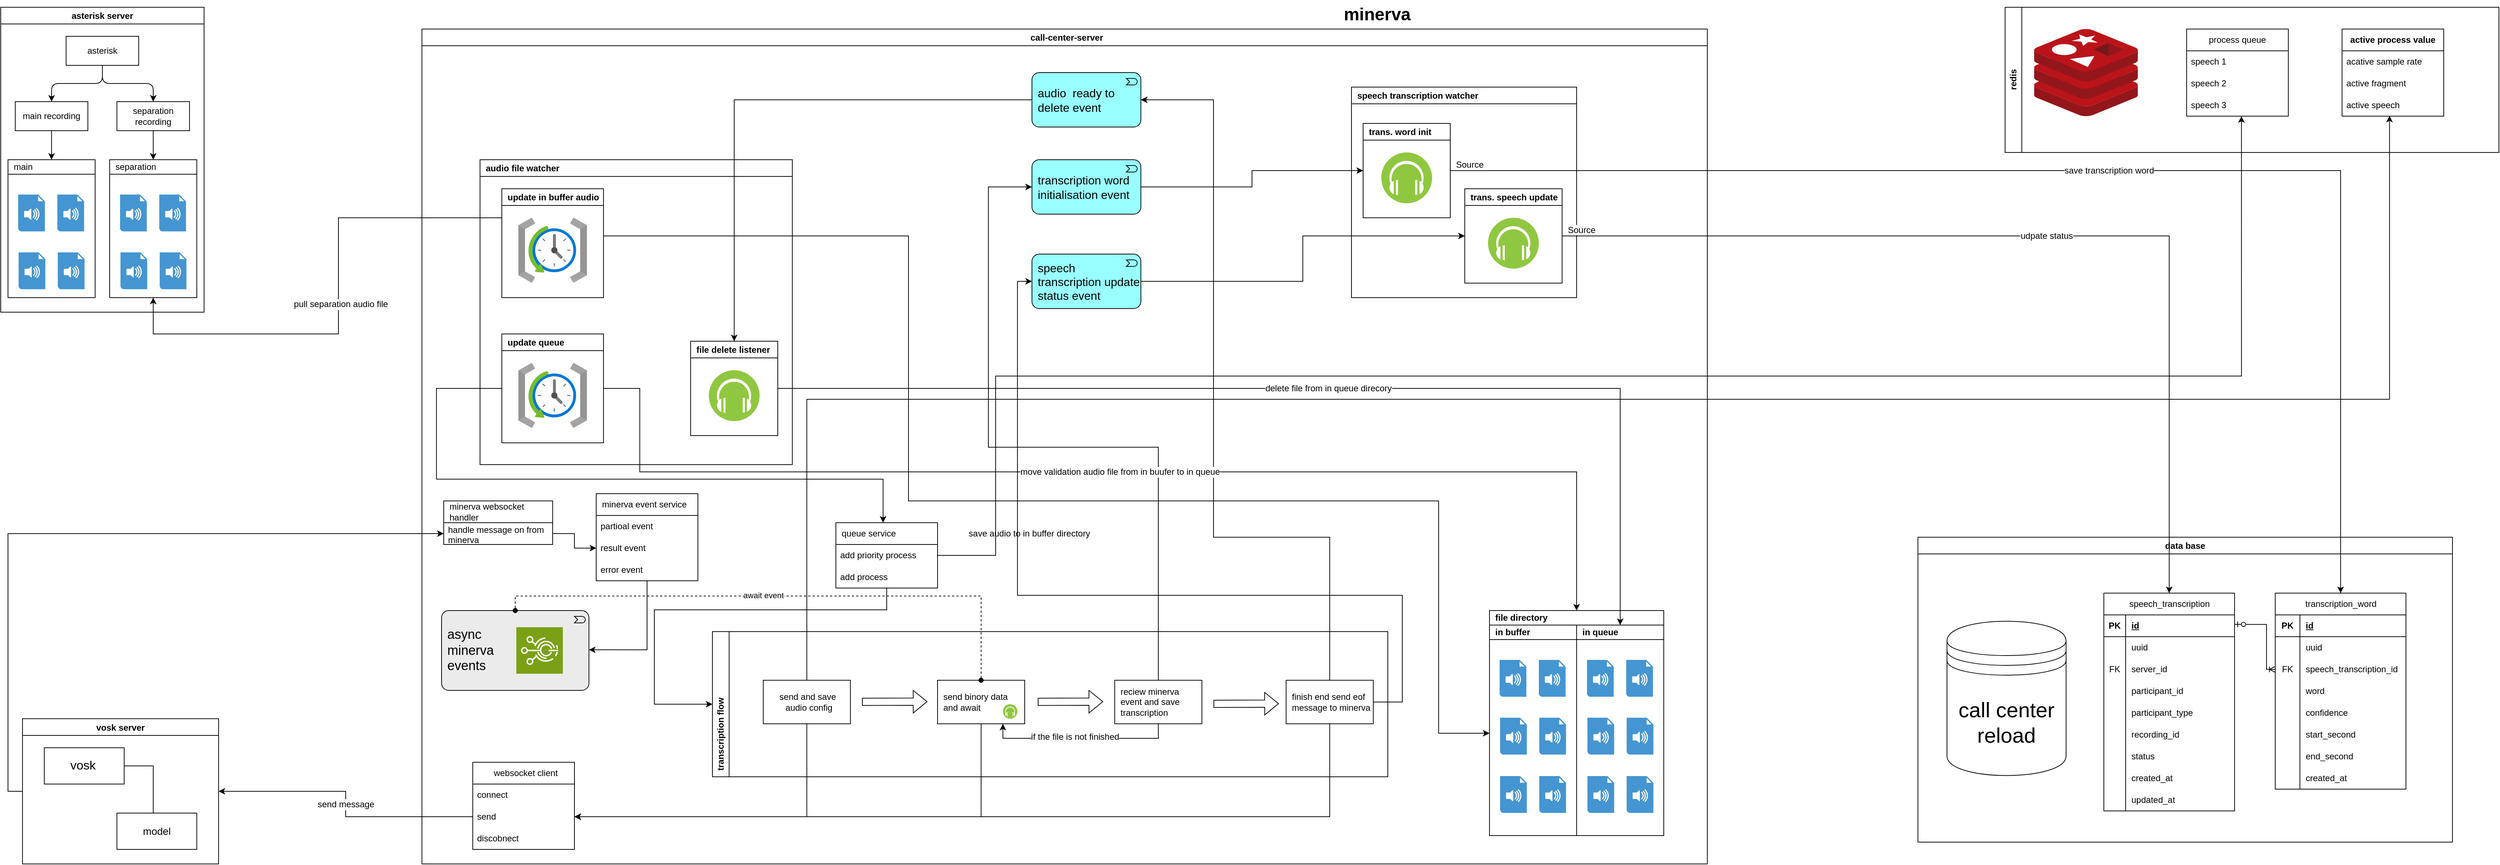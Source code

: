 <mxfile version="24.4.4" type="github">
  <diagram name="Page-1" id="74b105a0-9070-1c63-61bc-23e55f88626e">
    <mxGraphModel dx="2123" dy="710" grid="1" gridSize="10" guides="1" tooltips="1" connect="1" arrows="1" fold="1" page="1" pageScale="1.5" pageWidth="1169" pageHeight="826" background="none" math="0" shadow="0">
      <root>
        <mxCell id="0" style=";html=1;" />
        <mxCell id="1" style=";html=1;" parent="0" />
        <mxCell id="10b056a9c633e61c-28" style="edgeStyle=orthogonalEdgeStyle;rounded=0;html=1;endArrow=block;endFill=1;jettySize=auto;orthogonalLoop=1;strokeWidth=2;startArrow=none;startFill=0;" parent="1" edge="1">
          <mxGeometry relative="1" as="geometry">
            <Array as="points">
              <mxPoint x="1267" y="310" />
              <mxPoint x="247" y="310" />
            </Array>
            <mxPoint x="247" y="590" as="targetPoint" />
          </mxGeometry>
        </mxCell>
        <mxCell id="10b056a9c633e61c-30" value="minerva" style="text;strokeColor=none;fillColor=none;html=1;fontSize=24;fontStyle=1;verticalAlign=middle;align=center;" parent="1" vertex="1">
          <mxGeometry x="1130" width="1590" height="40" as="geometry" />
        </mxCell>
        <mxCell id="ebLqruqHU_UiJzqgtVBn-15" value="data base" style="swimlane;whiteSpace=wrap;html=1;startSize=23;" parent="1" vertex="1">
          <mxGeometry x="2670" y="740" width="736" height="420" as="geometry" />
        </mxCell>
        <mxCell id="ebLqruqHU_UiJzqgtVBn-1" value="&lt;font style=&quot;font-size: 29px;&quot;&gt;call center&lt;/font&gt;&lt;div style=&quot;font-size: 29px;&quot;&gt;&lt;font style=&quot;font-size: 29px;&quot;&gt;reload&lt;/font&gt;&lt;/div&gt;" style="shape=datastore;whiteSpace=wrap;html=1;backgroundOutline=0;" parent="ebLqruqHU_UiJzqgtVBn-15" vertex="1">
          <mxGeometry x="40" y="115.75" width="164" height="212.5" as="geometry" />
        </mxCell>
        <mxCell id="ebLqruqHU_UiJzqgtVBn-18" value="&lt;span style=&quot;font-weight: 400; background-color: rgb(255, 255, 255);&quot;&gt;speech_transcription&lt;/span&gt;" style="shape=table;startSize=30;container=1;collapsible=1;childLayout=tableLayout;fixedRows=1;rowLines=0;fontStyle=1;align=center;resizeLast=1;html=1;" parent="ebLqruqHU_UiJzqgtVBn-15" vertex="1">
          <mxGeometry x="256" y="77" width="180" height="300" as="geometry" />
        </mxCell>
        <mxCell id="ebLqruqHU_UiJzqgtVBn-19" value="" style="shape=tableRow;horizontal=0;startSize=0;swimlaneHead=0;swimlaneBody=0;fillColor=none;collapsible=0;dropTarget=0;points=[[0,0.5],[1,0.5]];portConstraint=eastwest;top=0;left=0;right=0;bottom=1;" parent="ebLqruqHU_UiJzqgtVBn-18" vertex="1">
          <mxGeometry y="30" width="180" height="30" as="geometry" />
        </mxCell>
        <mxCell id="ebLqruqHU_UiJzqgtVBn-20" value="PK" style="shape=partialRectangle;connectable=0;fillColor=none;top=0;left=0;bottom=0;right=0;fontStyle=1;overflow=hidden;whiteSpace=wrap;html=1;" parent="ebLqruqHU_UiJzqgtVBn-19" vertex="1">
          <mxGeometry width="30" height="30" as="geometry">
            <mxRectangle width="30" height="30" as="alternateBounds" />
          </mxGeometry>
        </mxCell>
        <mxCell id="ebLqruqHU_UiJzqgtVBn-21" value="id" style="shape=partialRectangle;connectable=0;fillColor=none;top=0;left=0;bottom=0;right=0;align=left;spacingLeft=6;fontStyle=5;overflow=hidden;whiteSpace=wrap;html=1;" parent="ebLqruqHU_UiJzqgtVBn-19" vertex="1">
          <mxGeometry x="30" width="150" height="30" as="geometry">
            <mxRectangle width="150" height="30" as="alternateBounds" />
          </mxGeometry>
        </mxCell>
        <mxCell id="ebLqruqHU_UiJzqgtVBn-22" value="" style="shape=tableRow;horizontal=0;startSize=0;swimlaneHead=0;swimlaneBody=0;fillColor=none;collapsible=0;dropTarget=0;points=[[0,0.5],[1,0.5]];portConstraint=eastwest;top=0;left=0;right=0;bottom=0;" parent="ebLqruqHU_UiJzqgtVBn-18" vertex="1">
          <mxGeometry y="60" width="180" height="30" as="geometry" />
        </mxCell>
        <mxCell id="ebLqruqHU_UiJzqgtVBn-23" value="" style="shape=partialRectangle;connectable=0;fillColor=none;top=0;left=0;bottom=0;right=0;editable=1;overflow=hidden;whiteSpace=wrap;html=1;" parent="ebLqruqHU_UiJzqgtVBn-22" vertex="1">
          <mxGeometry width="30" height="30" as="geometry">
            <mxRectangle width="30" height="30" as="alternateBounds" />
          </mxGeometry>
        </mxCell>
        <mxCell id="ebLqruqHU_UiJzqgtVBn-24" value="uuid" style="shape=partialRectangle;connectable=0;fillColor=none;top=0;left=0;bottom=0;right=0;align=left;spacingLeft=6;overflow=hidden;whiteSpace=wrap;html=1;" parent="ebLqruqHU_UiJzqgtVBn-22" vertex="1">
          <mxGeometry x="30" width="150" height="30" as="geometry">
            <mxRectangle width="150" height="30" as="alternateBounds" />
          </mxGeometry>
        </mxCell>
        <mxCell id="ebLqruqHU_UiJzqgtVBn-25" value="" style="shape=tableRow;horizontal=0;startSize=0;swimlaneHead=0;swimlaneBody=0;fillColor=none;collapsible=0;dropTarget=0;points=[[0,0.5],[1,0.5]];portConstraint=eastwest;top=0;left=0;right=0;bottom=0;" parent="ebLqruqHU_UiJzqgtVBn-18" vertex="1">
          <mxGeometry y="90" width="180" height="30" as="geometry" />
        </mxCell>
        <mxCell id="ebLqruqHU_UiJzqgtVBn-26" value="FK" style="shape=partialRectangle;connectable=0;fillColor=none;top=0;left=0;bottom=0;right=0;editable=1;overflow=hidden;whiteSpace=wrap;html=1;" parent="ebLqruqHU_UiJzqgtVBn-25" vertex="1">
          <mxGeometry width="30" height="30" as="geometry">
            <mxRectangle width="30" height="30" as="alternateBounds" />
          </mxGeometry>
        </mxCell>
        <mxCell id="ebLqruqHU_UiJzqgtVBn-27" value="server_id" style="shape=partialRectangle;connectable=0;fillColor=none;top=0;left=0;bottom=0;right=0;align=left;spacingLeft=6;overflow=hidden;whiteSpace=wrap;html=1;" parent="ebLqruqHU_UiJzqgtVBn-25" vertex="1">
          <mxGeometry x="30" width="150" height="30" as="geometry">
            <mxRectangle width="150" height="30" as="alternateBounds" />
          </mxGeometry>
        </mxCell>
        <mxCell id="ebLqruqHU_UiJzqgtVBn-28" value="" style="shape=tableRow;horizontal=0;startSize=0;swimlaneHead=0;swimlaneBody=0;fillColor=none;collapsible=0;dropTarget=0;points=[[0,0.5],[1,0.5]];portConstraint=eastwest;top=0;left=0;right=0;bottom=0;" parent="ebLqruqHU_UiJzqgtVBn-18" vertex="1">
          <mxGeometry y="120" width="180" height="30" as="geometry" />
        </mxCell>
        <mxCell id="ebLqruqHU_UiJzqgtVBn-29" value="" style="shape=partialRectangle;connectable=0;fillColor=none;top=0;left=0;bottom=0;right=0;editable=1;overflow=hidden;whiteSpace=wrap;html=1;" parent="ebLqruqHU_UiJzqgtVBn-28" vertex="1">
          <mxGeometry width="30" height="30" as="geometry">
            <mxRectangle width="30" height="30" as="alternateBounds" />
          </mxGeometry>
        </mxCell>
        <mxCell id="ebLqruqHU_UiJzqgtVBn-30" value="participant_id" style="shape=partialRectangle;connectable=0;fillColor=none;top=0;left=0;bottom=0;right=0;align=left;spacingLeft=6;overflow=hidden;whiteSpace=wrap;html=1;" parent="ebLqruqHU_UiJzqgtVBn-28" vertex="1">
          <mxGeometry x="30" width="150" height="30" as="geometry">
            <mxRectangle width="150" height="30" as="alternateBounds" />
          </mxGeometry>
        </mxCell>
        <mxCell id="ebLqruqHU_UiJzqgtVBn-142" style="shape=tableRow;horizontal=0;startSize=0;swimlaneHead=0;swimlaneBody=0;fillColor=none;collapsible=0;dropTarget=0;points=[[0,0.5],[1,0.5]];portConstraint=eastwest;top=0;left=0;right=0;bottom=0;" parent="ebLqruqHU_UiJzqgtVBn-18" vertex="1">
          <mxGeometry y="150" width="180" height="30" as="geometry" />
        </mxCell>
        <mxCell id="ebLqruqHU_UiJzqgtVBn-143" style="shape=partialRectangle;connectable=0;fillColor=none;top=0;left=0;bottom=0;right=0;editable=1;overflow=hidden;whiteSpace=wrap;html=1;" parent="ebLqruqHU_UiJzqgtVBn-142" vertex="1">
          <mxGeometry width="30" height="30" as="geometry">
            <mxRectangle width="30" height="30" as="alternateBounds" />
          </mxGeometry>
        </mxCell>
        <mxCell id="ebLqruqHU_UiJzqgtVBn-144" value="&lt;span style=&quot;color: rgb(0, 0, 0); font-family: Helvetica; font-size: 12px; font-style: normal; font-variant-ligatures: normal; font-variant-caps: normal; font-weight: 400; letter-spacing: normal; orphans: 2; text-align: left; text-indent: 0px; text-transform: none; widows: 2; word-spacing: 0px; -webkit-text-stroke-width: 0px; white-space: normal; background-color: rgb(251, 251, 251); text-decoration-thickness: initial; text-decoration-style: initial; text-decoration-color: initial; display: inline !important; float: none;&quot;&gt;participant_type&lt;/span&gt;" style="shape=partialRectangle;connectable=0;fillColor=none;top=0;left=0;bottom=0;right=0;align=left;spacingLeft=6;overflow=hidden;whiteSpace=wrap;html=1;" parent="ebLqruqHU_UiJzqgtVBn-142" vertex="1">
          <mxGeometry x="30" width="150" height="30" as="geometry">
            <mxRectangle width="150" height="30" as="alternateBounds" />
          </mxGeometry>
        </mxCell>
        <mxCell id="ebLqruqHU_UiJzqgtVBn-139" style="shape=tableRow;horizontal=0;startSize=0;swimlaneHead=0;swimlaneBody=0;fillColor=none;collapsible=0;dropTarget=0;points=[[0,0.5],[1,0.5]];portConstraint=eastwest;top=0;left=0;right=0;bottom=0;" parent="ebLqruqHU_UiJzqgtVBn-18" vertex="1">
          <mxGeometry y="180" width="180" height="30" as="geometry" />
        </mxCell>
        <mxCell id="ebLqruqHU_UiJzqgtVBn-140" style="shape=partialRectangle;connectable=0;fillColor=none;top=0;left=0;bottom=0;right=0;editable=1;overflow=hidden;whiteSpace=wrap;html=1;" parent="ebLqruqHU_UiJzqgtVBn-139" vertex="1">
          <mxGeometry width="30" height="30" as="geometry">
            <mxRectangle width="30" height="30" as="alternateBounds" />
          </mxGeometry>
        </mxCell>
        <mxCell id="ebLqruqHU_UiJzqgtVBn-141" value="recording_id" style="shape=partialRectangle;connectable=0;fillColor=none;top=0;left=0;bottom=0;right=0;align=left;spacingLeft=6;overflow=hidden;whiteSpace=wrap;html=1;" parent="ebLqruqHU_UiJzqgtVBn-139" vertex="1">
          <mxGeometry x="30" width="150" height="30" as="geometry">
            <mxRectangle width="150" height="30" as="alternateBounds" />
          </mxGeometry>
        </mxCell>
        <mxCell id="ebLqruqHU_UiJzqgtVBn-136" style="shape=tableRow;horizontal=0;startSize=0;swimlaneHead=0;swimlaneBody=0;fillColor=none;collapsible=0;dropTarget=0;points=[[0,0.5],[1,0.5]];portConstraint=eastwest;top=0;left=0;right=0;bottom=0;" parent="ebLqruqHU_UiJzqgtVBn-18" vertex="1">
          <mxGeometry y="210" width="180" height="30" as="geometry" />
        </mxCell>
        <mxCell id="ebLqruqHU_UiJzqgtVBn-137" style="shape=partialRectangle;connectable=0;fillColor=none;top=0;left=0;bottom=0;right=0;editable=1;overflow=hidden;whiteSpace=wrap;html=1;" parent="ebLqruqHU_UiJzqgtVBn-136" vertex="1">
          <mxGeometry width="30" height="30" as="geometry">
            <mxRectangle width="30" height="30" as="alternateBounds" />
          </mxGeometry>
        </mxCell>
        <mxCell id="ebLqruqHU_UiJzqgtVBn-138" value="status" style="shape=partialRectangle;connectable=0;fillColor=none;top=0;left=0;bottom=0;right=0;align=left;spacingLeft=6;overflow=hidden;whiteSpace=wrap;html=1;" parent="ebLqruqHU_UiJzqgtVBn-136" vertex="1">
          <mxGeometry x="30" width="150" height="30" as="geometry">
            <mxRectangle width="150" height="30" as="alternateBounds" />
          </mxGeometry>
        </mxCell>
        <mxCell id="ebLqruqHU_UiJzqgtVBn-148" style="shape=tableRow;horizontal=0;startSize=0;swimlaneHead=0;swimlaneBody=0;fillColor=none;collapsible=0;dropTarget=0;points=[[0,0.5],[1,0.5]];portConstraint=eastwest;top=0;left=0;right=0;bottom=0;" parent="ebLqruqHU_UiJzqgtVBn-18" vertex="1">
          <mxGeometry y="240" width="180" height="30" as="geometry" />
        </mxCell>
        <mxCell id="ebLqruqHU_UiJzqgtVBn-149" style="shape=partialRectangle;connectable=0;fillColor=none;top=0;left=0;bottom=0;right=0;editable=1;overflow=hidden;whiteSpace=wrap;html=1;" parent="ebLqruqHU_UiJzqgtVBn-148" vertex="1">
          <mxGeometry width="30" height="30" as="geometry">
            <mxRectangle width="30" height="30" as="alternateBounds" />
          </mxGeometry>
        </mxCell>
        <mxCell id="ebLqruqHU_UiJzqgtVBn-150" value="&lt;span style=&quot;color: rgb(0, 0, 0); font-family: Helvetica; font-size: 12px; font-style: normal; font-variant-ligatures: normal; font-variant-caps: normal; font-weight: 400; letter-spacing: normal; orphans: 2; text-align: left; text-indent: 0px; text-transform: none; widows: 2; word-spacing: 0px; -webkit-text-stroke-width: 0px; white-space: normal; background-color: rgb(251, 251, 251); text-decoration-thickness: initial; text-decoration-style: initial; text-decoration-color: initial; display: inline !important; float: none;&quot;&gt;created_at&lt;/span&gt;" style="shape=partialRectangle;connectable=0;fillColor=none;top=0;left=0;bottom=0;right=0;align=left;spacingLeft=6;overflow=hidden;whiteSpace=wrap;html=1;" parent="ebLqruqHU_UiJzqgtVBn-148" vertex="1">
          <mxGeometry x="30" width="150" height="30" as="geometry">
            <mxRectangle width="150" height="30" as="alternateBounds" />
          </mxGeometry>
        </mxCell>
        <mxCell id="ebLqruqHU_UiJzqgtVBn-145" style="shape=tableRow;horizontal=0;startSize=0;swimlaneHead=0;swimlaneBody=0;fillColor=none;collapsible=0;dropTarget=0;points=[[0,0.5],[1,0.5]];portConstraint=eastwest;top=0;left=0;right=0;bottom=0;" parent="ebLqruqHU_UiJzqgtVBn-18" vertex="1">
          <mxGeometry y="270" width="180" height="30" as="geometry" />
        </mxCell>
        <mxCell id="ebLqruqHU_UiJzqgtVBn-146" style="shape=partialRectangle;connectable=0;fillColor=none;top=0;left=0;bottom=0;right=0;editable=1;overflow=hidden;whiteSpace=wrap;html=1;" parent="ebLqruqHU_UiJzqgtVBn-145" vertex="1">
          <mxGeometry width="30" height="30" as="geometry">
            <mxRectangle width="30" height="30" as="alternateBounds" />
          </mxGeometry>
        </mxCell>
        <mxCell id="ebLqruqHU_UiJzqgtVBn-147" value="updated_at" style="shape=partialRectangle;connectable=0;fillColor=none;top=0;left=0;bottom=0;right=0;align=left;spacingLeft=6;overflow=hidden;whiteSpace=wrap;html=1;" parent="ebLqruqHU_UiJzqgtVBn-145" vertex="1">
          <mxGeometry x="30" width="150" height="30" as="geometry">
            <mxRectangle width="150" height="30" as="alternateBounds" />
          </mxGeometry>
        </mxCell>
        <mxCell id="ebLqruqHU_UiJzqgtVBn-31" value="&lt;span style=&quot;font-weight: 400; background-color: rgb(255, 255, 255);&quot;&gt;transcription_word&lt;/span&gt;" style="shape=table;startSize=30;container=1;collapsible=1;childLayout=tableLayout;fixedRows=1;rowLines=0;fontStyle=1;align=center;resizeLast=1;html=1;" parent="ebLqruqHU_UiJzqgtVBn-15" vertex="1">
          <mxGeometry x="492" y="77" width="180" height="270" as="geometry" />
        </mxCell>
        <mxCell id="ebLqruqHU_UiJzqgtVBn-32" value="" style="shape=tableRow;horizontal=0;startSize=0;swimlaneHead=0;swimlaneBody=0;fillColor=none;collapsible=0;dropTarget=0;points=[[0,0.5],[1,0.5]];portConstraint=eastwest;top=0;left=0;right=0;bottom=1;" parent="ebLqruqHU_UiJzqgtVBn-31" vertex="1">
          <mxGeometry y="30" width="180" height="30" as="geometry" />
        </mxCell>
        <mxCell id="ebLqruqHU_UiJzqgtVBn-33" value="PK" style="shape=partialRectangle;connectable=0;fillColor=none;top=0;left=0;bottom=0;right=0;fontStyle=1;overflow=hidden;whiteSpace=wrap;html=1;" parent="ebLqruqHU_UiJzqgtVBn-32" vertex="1">
          <mxGeometry width="34" height="30" as="geometry">
            <mxRectangle width="34" height="30" as="alternateBounds" />
          </mxGeometry>
        </mxCell>
        <mxCell id="ebLqruqHU_UiJzqgtVBn-34" value="id" style="shape=partialRectangle;connectable=0;fillColor=none;top=0;left=0;bottom=0;right=0;align=left;spacingLeft=6;fontStyle=5;overflow=hidden;whiteSpace=wrap;html=1;" parent="ebLqruqHU_UiJzqgtVBn-32" vertex="1">
          <mxGeometry x="34" width="146" height="30" as="geometry">
            <mxRectangle width="146" height="30" as="alternateBounds" />
          </mxGeometry>
        </mxCell>
        <mxCell id="ebLqruqHU_UiJzqgtVBn-35" value="" style="shape=tableRow;horizontal=0;startSize=0;swimlaneHead=0;swimlaneBody=0;fillColor=none;collapsible=0;dropTarget=0;points=[[0,0.5],[1,0.5]];portConstraint=eastwest;top=0;left=0;right=0;bottom=0;" parent="ebLqruqHU_UiJzqgtVBn-31" vertex="1">
          <mxGeometry y="60" width="180" height="30" as="geometry" />
        </mxCell>
        <mxCell id="ebLqruqHU_UiJzqgtVBn-36" value="" style="shape=partialRectangle;connectable=0;fillColor=none;top=0;left=0;bottom=0;right=0;editable=1;overflow=hidden;whiteSpace=wrap;html=1;" parent="ebLqruqHU_UiJzqgtVBn-35" vertex="1">
          <mxGeometry width="34" height="30" as="geometry">
            <mxRectangle width="34" height="30" as="alternateBounds" />
          </mxGeometry>
        </mxCell>
        <mxCell id="ebLqruqHU_UiJzqgtVBn-37" value="uuid" style="shape=partialRectangle;connectable=0;fillColor=none;top=0;left=0;bottom=0;right=0;align=left;spacingLeft=6;overflow=hidden;whiteSpace=wrap;html=1;" parent="ebLqruqHU_UiJzqgtVBn-35" vertex="1">
          <mxGeometry x="34" width="146" height="30" as="geometry">
            <mxRectangle width="146" height="30" as="alternateBounds" />
          </mxGeometry>
        </mxCell>
        <mxCell id="ebLqruqHU_UiJzqgtVBn-38" value="" style="shape=tableRow;horizontal=0;startSize=0;swimlaneHead=0;swimlaneBody=0;fillColor=none;collapsible=0;dropTarget=0;points=[[0,0.5],[1,0.5]];portConstraint=eastwest;top=0;left=0;right=0;bottom=0;" parent="ebLqruqHU_UiJzqgtVBn-31" vertex="1">
          <mxGeometry y="90" width="180" height="30" as="geometry" />
        </mxCell>
        <mxCell id="ebLqruqHU_UiJzqgtVBn-39" value="FK" style="shape=partialRectangle;connectable=0;fillColor=none;top=0;left=0;bottom=0;right=0;editable=1;overflow=hidden;whiteSpace=wrap;html=1;" parent="ebLqruqHU_UiJzqgtVBn-38" vertex="1">
          <mxGeometry width="34" height="30" as="geometry">
            <mxRectangle width="34" height="30" as="alternateBounds" />
          </mxGeometry>
        </mxCell>
        <mxCell id="ebLqruqHU_UiJzqgtVBn-40" value="speech_transcription_id" style="shape=partialRectangle;connectable=0;fillColor=none;top=0;left=0;bottom=0;right=0;align=left;spacingLeft=6;overflow=hidden;whiteSpace=wrap;html=1;" parent="ebLqruqHU_UiJzqgtVBn-38" vertex="1">
          <mxGeometry x="34" width="146" height="30" as="geometry">
            <mxRectangle width="146" height="30" as="alternateBounds" />
          </mxGeometry>
        </mxCell>
        <mxCell id="ebLqruqHU_UiJzqgtVBn-41" value="" style="shape=tableRow;horizontal=0;startSize=0;swimlaneHead=0;swimlaneBody=0;fillColor=none;collapsible=0;dropTarget=0;points=[[0,0.5],[1,0.5]];portConstraint=eastwest;top=0;left=0;right=0;bottom=0;" parent="ebLqruqHU_UiJzqgtVBn-31" vertex="1">
          <mxGeometry y="120" width="180" height="30" as="geometry" />
        </mxCell>
        <mxCell id="ebLqruqHU_UiJzqgtVBn-42" value="" style="shape=partialRectangle;connectable=0;fillColor=none;top=0;left=0;bottom=0;right=0;editable=1;overflow=hidden;whiteSpace=wrap;html=1;" parent="ebLqruqHU_UiJzqgtVBn-41" vertex="1">
          <mxGeometry width="34" height="30" as="geometry">
            <mxRectangle width="34" height="30" as="alternateBounds" />
          </mxGeometry>
        </mxCell>
        <mxCell id="ebLqruqHU_UiJzqgtVBn-43" value="word" style="shape=partialRectangle;connectable=0;fillColor=none;top=0;left=0;bottom=0;right=0;align=left;spacingLeft=6;overflow=hidden;whiteSpace=wrap;html=1;" parent="ebLqruqHU_UiJzqgtVBn-41" vertex="1">
          <mxGeometry x="34" width="146" height="30" as="geometry">
            <mxRectangle width="146" height="30" as="alternateBounds" />
          </mxGeometry>
        </mxCell>
        <mxCell id="ebLqruqHU_UiJzqgtVBn-124" style="shape=tableRow;horizontal=0;startSize=0;swimlaneHead=0;swimlaneBody=0;fillColor=none;collapsible=0;dropTarget=0;points=[[0,0.5],[1,0.5]];portConstraint=eastwest;top=0;left=0;right=0;bottom=0;" parent="ebLqruqHU_UiJzqgtVBn-31" vertex="1">
          <mxGeometry y="150" width="180" height="30" as="geometry" />
        </mxCell>
        <mxCell id="ebLqruqHU_UiJzqgtVBn-125" style="shape=partialRectangle;connectable=0;fillColor=none;top=0;left=0;bottom=0;right=0;editable=1;overflow=hidden;whiteSpace=wrap;html=1;" parent="ebLqruqHU_UiJzqgtVBn-124" vertex="1">
          <mxGeometry width="34" height="30" as="geometry">
            <mxRectangle width="34" height="30" as="alternateBounds" />
          </mxGeometry>
        </mxCell>
        <mxCell id="ebLqruqHU_UiJzqgtVBn-126" value="confidence" style="shape=partialRectangle;connectable=0;fillColor=none;top=0;left=0;bottom=0;right=0;align=left;spacingLeft=6;overflow=hidden;whiteSpace=wrap;html=1;" parent="ebLqruqHU_UiJzqgtVBn-124" vertex="1">
          <mxGeometry x="34" width="146" height="30" as="geometry">
            <mxRectangle width="146" height="30" as="alternateBounds" />
          </mxGeometry>
        </mxCell>
        <mxCell id="ebLqruqHU_UiJzqgtVBn-127" style="shape=tableRow;horizontal=0;startSize=0;swimlaneHead=0;swimlaneBody=0;fillColor=none;collapsible=0;dropTarget=0;points=[[0,0.5],[1,0.5]];portConstraint=eastwest;top=0;left=0;right=0;bottom=0;" parent="ebLqruqHU_UiJzqgtVBn-31" vertex="1">
          <mxGeometry y="180" width="180" height="30" as="geometry" />
        </mxCell>
        <mxCell id="ebLqruqHU_UiJzqgtVBn-128" style="shape=partialRectangle;connectable=0;fillColor=none;top=0;left=0;bottom=0;right=0;editable=1;overflow=hidden;whiteSpace=wrap;html=1;" parent="ebLqruqHU_UiJzqgtVBn-127" vertex="1">
          <mxGeometry width="34" height="30" as="geometry">
            <mxRectangle width="34" height="30" as="alternateBounds" />
          </mxGeometry>
        </mxCell>
        <mxCell id="ebLqruqHU_UiJzqgtVBn-129" value="start_second" style="shape=partialRectangle;connectable=0;fillColor=none;top=0;left=0;bottom=0;right=0;align=left;spacingLeft=6;overflow=hidden;whiteSpace=wrap;html=1;" parent="ebLqruqHU_UiJzqgtVBn-127" vertex="1">
          <mxGeometry x="34" width="146" height="30" as="geometry">
            <mxRectangle width="146" height="30" as="alternateBounds" />
          </mxGeometry>
        </mxCell>
        <mxCell id="ebLqruqHU_UiJzqgtVBn-130" style="shape=tableRow;horizontal=0;startSize=0;swimlaneHead=0;swimlaneBody=0;fillColor=none;collapsible=0;dropTarget=0;points=[[0,0.5],[1,0.5]];portConstraint=eastwest;top=0;left=0;right=0;bottom=0;" parent="ebLqruqHU_UiJzqgtVBn-31" vertex="1">
          <mxGeometry y="210" width="180" height="30" as="geometry" />
        </mxCell>
        <mxCell id="ebLqruqHU_UiJzqgtVBn-131" style="shape=partialRectangle;connectable=0;fillColor=none;top=0;left=0;bottom=0;right=0;editable=1;overflow=hidden;whiteSpace=wrap;html=1;" parent="ebLqruqHU_UiJzqgtVBn-130" vertex="1">
          <mxGeometry width="34" height="30" as="geometry">
            <mxRectangle width="34" height="30" as="alternateBounds" />
          </mxGeometry>
        </mxCell>
        <mxCell id="ebLqruqHU_UiJzqgtVBn-132" value="end_second" style="shape=partialRectangle;connectable=0;fillColor=none;top=0;left=0;bottom=0;right=0;align=left;spacingLeft=6;overflow=hidden;whiteSpace=wrap;html=1;" parent="ebLqruqHU_UiJzqgtVBn-130" vertex="1">
          <mxGeometry x="34" width="146" height="30" as="geometry">
            <mxRectangle width="146" height="30" as="alternateBounds" />
          </mxGeometry>
        </mxCell>
        <mxCell id="ebLqruqHU_UiJzqgtVBn-121" style="shape=tableRow;horizontal=0;startSize=0;swimlaneHead=0;swimlaneBody=0;fillColor=none;collapsible=0;dropTarget=0;points=[[0,0.5],[1,0.5]];portConstraint=eastwest;top=0;left=0;right=0;bottom=0;" parent="ebLqruqHU_UiJzqgtVBn-31" vertex="1">
          <mxGeometry y="240" width="180" height="30" as="geometry" />
        </mxCell>
        <mxCell id="ebLqruqHU_UiJzqgtVBn-122" style="shape=partialRectangle;connectable=0;fillColor=none;top=0;left=0;bottom=0;right=0;editable=1;overflow=hidden;whiteSpace=wrap;html=1;" parent="ebLqruqHU_UiJzqgtVBn-121" vertex="1">
          <mxGeometry width="34" height="30" as="geometry">
            <mxRectangle width="34" height="30" as="alternateBounds" />
          </mxGeometry>
        </mxCell>
        <mxCell id="ebLqruqHU_UiJzqgtVBn-123" value="created_at" style="shape=partialRectangle;connectable=0;fillColor=none;top=0;left=0;bottom=0;right=0;align=left;spacingLeft=6;overflow=hidden;whiteSpace=wrap;html=1;" parent="ebLqruqHU_UiJzqgtVBn-121" vertex="1">
          <mxGeometry x="34" width="146" height="30" as="geometry">
            <mxRectangle width="146" height="30" as="alternateBounds" />
          </mxGeometry>
        </mxCell>
        <mxCell id="ebLqruqHU_UiJzqgtVBn-151" style="rounded=0;orthogonalLoop=1;jettySize=auto;html=1;fontFamily=Helvetica;fontSize=12;fontColor=default;edgeStyle=orthogonalEdgeStyle;strokeColor=default;endArrow=ERzeroToOne;endFill=0;startArrow=ERoneToMany;startFill=0;entryX=1.002;entryY=0.435;entryDx=0;entryDy=0;entryPerimeter=0;" parent="ebLqruqHU_UiJzqgtVBn-15" target="ebLqruqHU_UiJzqgtVBn-19" edge="1">
          <mxGeometry relative="1" as="geometry">
            <mxPoint x="492" y="182.008" as="sourcePoint" />
            <mxPoint x="440" y="120" as="targetPoint" />
            <Array as="points">
              <mxPoint x="480" y="182" />
              <mxPoint x="480" y="120" />
            </Array>
          </mxGeometry>
        </mxCell>
        <mxCell id="ebLqruqHU_UiJzqgtVBn-312" style="edgeStyle=orthogonalEdgeStyle;rounded=0;orthogonalLoop=1;jettySize=auto;html=1;exitX=0;exitY=0.5;exitDx=0;exitDy=0;fontFamily=Helvetica;fontSize=12;fontColor=default;" parent="1" source="ebLqruqHU_UiJzqgtVBn-58" target="ebLqruqHU_UiJzqgtVBn-305" edge="1">
          <mxGeometry relative="1" as="geometry" />
        </mxCell>
        <mxCell id="ebLqruqHU_UiJzqgtVBn-58" value="vosk server" style="swimlane;" parent="1" vertex="1">
          <mxGeometry x="60" y="990" width="270" height="200" as="geometry" />
        </mxCell>
        <mxCell id="ebLqruqHU_UiJzqgtVBn-64" style="edgeStyle=elbowEdgeStyle;rounded=0;orthogonalLoop=1;jettySize=auto;html=1;startArrow=none;endArrow=none;entryX=0.5;entryY=0;entryDx=0;entryDy=0;" parent="ebLqruqHU_UiJzqgtVBn-58" edge="1">
          <mxGeometry relative="1" as="geometry">
            <mxPoint x="175" y="130" as="targetPoint" />
            <mxPoint x="130" y="65" as="sourcePoint" />
            <Array as="points">
              <mxPoint x="180" y="100" />
            </Array>
          </mxGeometry>
        </mxCell>
        <UserObject label="&lt;font style=&quot;font-size: 17px;&quot;&gt;vosk&lt;/font&gt;&amp;nbsp;" treeRoot="1" id="ebLqruqHU_UiJzqgtVBn-59">
          <mxCell style="whiteSpace=wrap;html=1;align=center;treeFolding=1;treeMoving=1;newEdgeStyle={&quot;edgeStyle&quot;:&quot;elbowEdgeStyle&quot;,&quot;startArrow&quot;:&quot;none&quot;,&quot;endArrow&quot;:&quot;none&quot;};" parent="ebLqruqHU_UiJzqgtVBn-58" vertex="1">
            <mxGeometry x="30" y="40" width="110" height="50" as="geometry" />
          </mxCell>
        </UserObject>
        <UserObject label="&lt;font style=&quot;font-size: 14px;&quot;&gt;model&lt;/font&gt;" treeRoot="1" id="ebLqruqHU_UiJzqgtVBn-60">
          <mxCell style="whiteSpace=wrap;html=1;align=center;treeFolding=1;treeMoving=1;newEdgeStyle={&quot;edgeStyle&quot;:&quot;elbowEdgeStyle&quot;,&quot;startArrow&quot;:&quot;none&quot;,&quot;endArrow&quot;:&quot;none&quot;};" parent="ebLqruqHU_UiJzqgtVBn-58" vertex="1">
            <mxGeometry x="130" y="130" width="110" height="50" as="geometry" />
          </mxCell>
        </UserObject>
        <mxCell id="ebLqruqHU_UiJzqgtVBn-81" value="redis" style="swimlane;horizontal=0;whiteSpace=wrap;html=1;" parent="1" vertex="1">
          <mxGeometry x="2790" y="10" width="680" height="200" as="geometry" />
        </mxCell>
        <mxCell id="ebLqruqHU_UiJzqgtVBn-80" value="" style="image;sketch=0;aspect=fixed;html=1;points=[];align=center;fontSize=12;image=img/lib/mscae/Cache_Redis_Product.svg;" parent="ebLqruqHU_UiJzqgtVBn-81" vertex="1">
          <mxGeometry x="40" y="30" width="142.86" height="120" as="geometry" />
        </mxCell>
        <mxCell id="ebLqruqHU_UiJzqgtVBn-82" value="process queue" style="swimlane;fontStyle=0;childLayout=stackLayout;horizontal=1;startSize=30;horizontalStack=0;resizeParent=1;resizeParentMax=0;resizeLast=0;collapsible=1;marginBottom=0;whiteSpace=wrap;html=1;" parent="ebLqruqHU_UiJzqgtVBn-81" vertex="1">
          <mxGeometry x="250" y="30" width="140" height="120" as="geometry" />
        </mxCell>
        <mxCell id="ebLqruqHU_UiJzqgtVBn-83" value="speech 1" style="text;strokeColor=none;fillColor=none;align=left;verticalAlign=middle;spacingLeft=4;spacingRight=4;overflow=hidden;points=[[0,0.5],[1,0.5]];portConstraint=eastwest;rotatable=0;whiteSpace=wrap;html=1;" parent="ebLqruqHU_UiJzqgtVBn-82" vertex="1">
          <mxGeometry y="30" width="140" height="30" as="geometry" />
        </mxCell>
        <mxCell id="ebLqruqHU_UiJzqgtVBn-84" value="speech 2" style="text;strokeColor=none;fillColor=none;align=left;verticalAlign=middle;spacingLeft=4;spacingRight=4;overflow=hidden;points=[[0,0.5],[1,0.5]];portConstraint=eastwest;rotatable=0;whiteSpace=wrap;html=1;" parent="ebLqruqHU_UiJzqgtVBn-82" vertex="1">
          <mxGeometry y="60" width="140" height="30" as="geometry" />
        </mxCell>
        <mxCell id="ebLqruqHU_UiJzqgtVBn-85" value="speech&amp;nbsp;3" style="text;strokeColor=none;fillColor=none;align=left;verticalAlign=middle;spacingLeft=4;spacingRight=4;overflow=hidden;points=[[0,0.5],[1,0.5]];portConstraint=eastwest;rotatable=0;whiteSpace=wrap;html=1;" parent="ebLqruqHU_UiJzqgtVBn-82" vertex="1">
          <mxGeometry y="90" width="140" height="30" as="geometry" />
        </mxCell>
        <mxCell id="ebLqruqHU_UiJzqgtVBn-99" value="&lt;span style=&quot;font-weight: 700;&quot;&gt;active process value&lt;/span&gt;" style="swimlane;fontStyle=0;childLayout=stackLayout;horizontal=1;startSize=30;horizontalStack=0;resizeParent=1;resizeParentMax=0;resizeLast=0;collapsible=1;marginBottom=0;whiteSpace=wrap;html=1;" parent="ebLqruqHU_UiJzqgtVBn-81" vertex="1">
          <mxGeometry x="464" y="30" width="140" height="120" as="geometry" />
        </mxCell>
        <mxCell id="ebLqruqHU_UiJzqgtVBn-100" value="acative sample rate" style="text;strokeColor=none;fillColor=none;align=left;verticalAlign=middle;spacingLeft=4;spacingRight=4;overflow=hidden;points=[[0,0.5],[1,0.5]];portConstraint=eastwest;rotatable=0;whiteSpace=wrap;html=1;" parent="ebLqruqHU_UiJzqgtVBn-99" vertex="1">
          <mxGeometry y="30" width="140" height="30" as="geometry" />
        </mxCell>
        <mxCell id="ebLqruqHU_UiJzqgtVBn-101" value="active fragment" style="text;strokeColor=none;fillColor=none;align=left;verticalAlign=middle;spacingLeft=4;spacingRight=4;overflow=hidden;points=[[0,0.5],[1,0.5]];portConstraint=eastwest;rotatable=0;whiteSpace=wrap;html=1;" parent="ebLqruqHU_UiJzqgtVBn-99" vertex="1">
          <mxGeometry y="60" width="140" height="30" as="geometry" />
        </mxCell>
        <mxCell id="ebLqruqHU_UiJzqgtVBn-102" value="active speech" style="text;strokeColor=none;fillColor=none;align=left;verticalAlign=middle;spacingLeft=4;spacingRight=4;overflow=hidden;points=[[0,0.5],[1,0.5]];portConstraint=eastwest;rotatable=0;whiteSpace=wrap;html=1;" parent="ebLqruqHU_UiJzqgtVBn-99" vertex="1">
          <mxGeometry y="90" width="140" height="30" as="geometry" />
        </mxCell>
        <mxCell id="ebLqruqHU_UiJzqgtVBn-93" value="&lt;div style=&quot;text-align: justify; padding-right: 0px;&quot;&gt;&lt;br&gt;&lt;/div&gt;" style="text;html=1;align=left;verticalAlign=middle;resizable=0;points=[];autosize=1;strokeColor=none;fillColor=none;imageHeight=24;imageWidth=18;arcSize=8;" parent="1" vertex="1">
          <mxGeometry x="1660" y="170" width="20" height="30" as="geometry" />
        </mxCell>
        <mxCell id="ebLqruqHU_UiJzqgtVBn-154" value="call-center-server" style="swimlane;whiteSpace=wrap;html=1;shadow=0;strokeColor=default;align=center;verticalAlign=middle;spacingLeft=6;fontFamily=Helvetica;fontSize=12;fontColor=default;fillColor=none;" parent="1" vertex="1">
          <mxGeometry x="610" y="40" width="1770" height="1150" as="geometry">
            <mxRectangle x="610" y="40" width="140" height="30" as="alternateBounds" />
          </mxGeometry>
        </mxCell>
        <mxCell id="ebLqruqHU_UiJzqgtVBn-155" value="audio file watcher" style="swimlane;whiteSpace=wrap;html=1;shadow=0;strokeColor=default;align=left;verticalAlign=middle;spacingLeft=6;fontFamily=Helvetica;fontSize=12;fontColor=default;fillColor=none;" parent="ebLqruqHU_UiJzqgtVBn-154" vertex="1">
          <mxGeometry x="80" y="180" width="430" height="420" as="geometry">
            <mxRectangle x="80" y="180" width="140" height="30" as="alternateBounds" />
          </mxGeometry>
        </mxCell>
        <mxCell id="ebLqruqHU_UiJzqgtVBn-174" value="update in buffer audio" style="swimlane;whiteSpace=wrap;html=1;shadow=0;strokeColor=default;align=left;verticalAlign=middle;spacingLeft=6;fontFamily=Helvetica;fontSize=12;fontColor=default;fillColor=none;" parent="ebLqruqHU_UiJzqgtVBn-155" vertex="1">
          <mxGeometry x="30" y="40" width="140" height="150" as="geometry" />
        </mxCell>
        <mxCell id="ebLqruqHU_UiJzqgtVBn-152" value="" style="image;aspect=fixed;html=1;points=[];align=center;fontSize=12;image=img/lib/azure2/management_governance/Scheduler_Job_Collections.svg;shadow=0;strokeColor=default;verticalAlign=middle;spacingLeft=6;fontFamily=Helvetica;fontColor=default;fillColor=none;" parent="ebLqruqHU_UiJzqgtVBn-174" vertex="1">
          <mxGeometry x="22.58" y="40" width="94.85" height="89.26" as="geometry" />
        </mxCell>
        <mxCell id="ebLqruqHU_UiJzqgtVBn-208" value="file delete listener" style="swimlane;whiteSpace=wrap;html=1;shadow=0;strokeColor=default;align=left;verticalAlign=middle;spacingLeft=6;fontFamily=Helvetica;fontSize=12;fontColor=default;fillColor=none;" parent="ebLqruqHU_UiJzqgtVBn-155" vertex="1">
          <mxGeometry x="290" y="250" width="120" height="130" as="geometry" />
        </mxCell>
        <mxCell id="ebLqruqHU_UiJzqgtVBn-216" value="" style="image;aspect=fixed;perimeter=ellipsePerimeter;html=1;align=center;shadow=0;dashed=0;fontColor=#4277BB;labelBackgroundColor=default;fontSize=12;spacingTop=3;image=img/lib/ibm/blockchain/event_listener.svg;strokeColor=default;verticalAlign=middle;spacingLeft=6;fontFamily=Helvetica;fillColor=none;" parent="ebLqruqHU_UiJzqgtVBn-208" vertex="1">
          <mxGeometry x="25" y="40" width="70" height="70" as="geometry" />
        </mxCell>
        <mxCell id="ebLqruqHU_UiJzqgtVBn-325" value="update queue" style="swimlane;whiteSpace=wrap;html=1;shadow=0;strokeColor=default;align=left;verticalAlign=middle;spacingLeft=6;fontFamily=Helvetica;fontSize=12;fontColor=default;fillColor=none;" parent="ebLqruqHU_UiJzqgtVBn-155" vertex="1">
          <mxGeometry x="30" y="240" width="140" height="150" as="geometry" />
        </mxCell>
        <mxCell id="ebLqruqHU_UiJzqgtVBn-326" value="" style="image;aspect=fixed;html=1;points=[];align=center;fontSize=12;image=img/lib/azure2/management_governance/Scheduler_Job_Collections.svg;shadow=0;strokeColor=default;verticalAlign=middle;spacingLeft=6;fontFamily=Helvetica;fontColor=default;fillColor=none;" parent="ebLqruqHU_UiJzqgtVBn-325" vertex="1">
          <mxGeometry x="22.58" y="40" width="94.85" height="89.26" as="geometry" />
        </mxCell>
        <mxCell id="ebLqruqHU_UiJzqgtVBn-156" value="file directory" style="swimlane;childLayout=stackLayout;resizeParent=1;resizeParentMax=0;startSize=20;html=1;shadow=0;strokeColor=default;align=left;verticalAlign=middle;spacingLeft=6;fontFamily=Helvetica;fontSize=12;fontColor=default;fillColor=none;" parent="ebLqruqHU_UiJzqgtVBn-154" vertex="1">
          <mxGeometry x="1470" y="801" width="240" height="310" as="geometry" />
        </mxCell>
        <mxCell id="ebLqruqHU_UiJzqgtVBn-157" value="in buffer" style="swimlane;startSize=20;html=1;shadow=0;strokeColor=default;align=left;verticalAlign=middle;spacingLeft=6;fontFamily=Helvetica;fontSize=12;fontColor=default;fillColor=none;" parent="ebLqruqHU_UiJzqgtVBn-156" vertex="1">
          <mxGeometry y="20" width="120" height="290" as="geometry" />
        </mxCell>
        <mxCell id="ebLqruqHU_UiJzqgtVBn-162" value="" style="shadow=0;dashed=0;html=1;strokeColor=none;fillColor=#4495D1;labelPosition=center;verticalLabelPosition=bottom;verticalAlign=top;align=center;outlineConnect=0;shape=mxgraph.veeam.audio_file;spacingLeft=6;fontFamily=Helvetica;fontSize=12;fontColor=default;" parent="ebLqruqHU_UiJzqgtVBn-157" vertex="1">
          <mxGeometry x="14" y="48" width="36.8" height="50.8" as="geometry" />
        </mxCell>
        <mxCell id="ebLqruqHU_UiJzqgtVBn-161" value="" style="shadow=0;dashed=0;html=1;strokeColor=none;fillColor=#4495D1;labelPosition=center;verticalLabelPosition=bottom;verticalAlign=top;align=center;outlineConnect=0;shape=mxgraph.veeam.audio_file;spacingLeft=6;fontFamily=Helvetica;fontSize=12;fontColor=default;" parent="ebLqruqHU_UiJzqgtVBn-157" vertex="1">
          <mxGeometry x="68" y="48" width="36.8" height="50.8" as="geometry" />
        </mxCell>
        <mxCell id="ebLqruqHU_UiJzqgtVBn-163" value="" style="shadow=0;dashed=0;html=1;strokeColor=none;fillColor=#4495D1;labelPosition=center;verticalLabelPosition=bottom;verticalAlign=top;align=center;outlineConnect=0;shape=mxgraph.veeam.audio_file;spacingLeft=6;fontFamily=Helvetica;fontSize=12;fontColor=default;" parent="ebLqruqHU_UiJzqgtVBn-157" vertex="1">
          <mxGeometry x="14.6" y="127.6" width="36.8" height="50.8" as="geometry" />
        </mxCell>
        <mxCell id="ebLqruqHU_UiJzqgtVBn-164" value="" style="shadow=0;dashed=0;html=1;strokeColor=none;fillColor=#4495D1;labelPosition=center;verticalLabelPosition=bottom;verticalAlign=top;align=center;outlineConnect=0;shape=mxgraph.veeam.audio_file;spacingLeft=6;fontFamily=Helvetica;fontSize=12;fontColor=default;" parent="ebLqruqHU_UiJzqgtVBn-157" vertex="1">
          <mxGeometry x="68.6" y="127.6" width="36.8" height="50.8" as="geometry" />
        </mxCell>
        <mxCell id="ebLqruqHU_UiJzqgtVBn-165" value="" style="shadow=0;dashed=0;html=1;strokeColor=none;fillColor=#4495D1;labelPosition=center;verticalLabelPosition=bottom;verticalAlign=top;align=center;outlineConnect=0;shape=mxgraph.veeam.audio_file;spacingLeft=6;fontFamily=Helvetica;fontSize=12;fontColor=default;" parent="ebLqruqHU_UiJzqgtVBn-157" vertex="1">
          <mxGeometry x="14.6" y="208" width="36.8" height="50.8" as="geometry" />
        </mxCell>
        <mxCell id="ebLqruqHU_UiJzqgtVBn-166" value="" style="shadow=0;dashed=0;html=1;strokeColor=none;fillColor=#4495D1;labelPosition=center;verticalLabelPosition=bottom;verticalAlign=top;align=center;outlineConnect=0;shape=mxgraph.veeam.audio_file;spacingLeft=6;fontFamily=Helvetica;fontSize=12;fontColor=default;" parent="ebLqruqHU_UiJzqgtVBn-157" vertex="1">
          <mxGeometry x="68.6" y="208" width="36.8" height="50.8" as="geometry" />
        </mxCell>
        <mxCell id="ebLqruqHU_UiJzqgtVBn-158" value="in queue" style="swimlane;startSize=20;html=1;shadow=0;strokeColor=default;align=left;verticalAlign=middle;spacingLeft=6;fontFamily=Helvetica;fontSize=12;fontColor=default;fillColor=none;" parent="ebLqruqHU_UiJzqgtVBn-156" vertex="1">
          <mxGeometry x="120" y="20" width="120" height="290" as="geometry" />
        </mxCell>
        <mxCell id="ebLqruqHU_UiJzqgtVBn-167" value="" style="shadow=0;dashed=0;html=1;strokeColor=none;fillColor=#4495D1;labelPosition=center;verticalLabelPosition=bottom;verticalAlign=top;align=center;outlineConnect=0;shape=mxgraph.veeam.audio_file;spacingLeft=6;fontFamily=Helvetica;fontSize=12;fontColor=default;" parent="ebLqruqHU_UiJzqgtVBn-158" vertex="1">
          <mxGeometry x="14.3" y="48" width="36.8" height="50.8" as="geometry" />
        </mxCell>
        <mxCell id="ebLqruqHU_UiJzqgtVBn-168" value="" style="shadow=0;dashed=0;html=1;strokeColor=none;fillColor=#4495D1;labelPosition=center;verticalLabelPosition=bottom;verticalAlign=top;align=center;outlineConnect=0;shape=mxgraph.veeam.audio_file;spacingLeft=6;fontFamily=Helvetica;fontSize=12;fontColor=default;" parent="ebLqruqHU_UiJzqgtVBn-158" vertex="1">
          <mxGeometry x="68.3" y="48" width="36.8" height="50.8" as="geometry" />
        </mxCell>
        <mxCell id="ebLqruqHU_UiJzqgtVBn-169" value="" style="shadow=0;dashed=0;html=1;strokeColor=none;fillColor=#4495D1;labelPosition=center;verticalLabelPosition=bottom;verticalAlign=top;align=center;outlineConnect=0;shape=mxgraph.veeam.audio_file;spacingLeft=6;fontFamily=Helvetica;fontSize=12;fontColor=default;" parent="ebLqruqHU_UiJzqgtVBn-158" vertex="1">
          <mxGeometry x="14.9" y="127.6" width="36.8" height="50.8" as="geometry" />
        </mxCell>
        <mxCell id="ebLqruqHU_UiJzqgtVBn-170" value="" style="shadow=0;dashed=0;html=1;strokeColor=none;fillColor=#4495D1;labelPosition=center;verticalLabelPosition=bottom;verticalAlign=top;align=center;outlineConnect=0;shape=mxgraph.veeam.audio_file;spacingLeft=6;fontFamily=Helvetica;fontSize=12;fontColor=default;" parent="ebLqruqHU_UiJzqgtVBn-158" vertex="1">
          <mxGeometry x="68.9" y="127.6" width="36.8" height="50.8" as="geometry" />
        </mxCell>
        <mxCell id="ebLqruqHU_UiJzqgtVBn-171" value="" style="shadow=0;dashed=0;html=1;strokeColor=none;fillColor=#4495D1;labelPosition=center;verticalLabelPosition=bottom;verticalAlign=top;align=center;outlineConnect=0;shape=mxgraph.veeam.audio_file;spacingLeft=6;fontFamily=Helvetica;fontSize=12;fontColor=default;" parent="ebLqruqHU_UiJzqgtVBn-158" vertex="1">
          <mxGeometry x="14.9" y="208" width="36.8" height="50.8" as="geometry" />
        </mxCell>
        <mxCell id="ebLqruqHU_UiJzqgtVBn-172" value="" style="shadow=0;dashed=0;html=1;strokeColor=none;fillColor=#4495D1;labelPosition=center;verticalLabelPosition=bottom;verticalAlign=top;align=center;outlineConnect=0;shape=mxgraph.veeam.audio_file;spacingLeft=6;fontFamily=Helvetica;fontSize=12;fontColor=default;" parent="ebLqruqHU_UiJzqgtVBn-158" vertex="1">
          <mxGeometry x="68.9" y="208" width="36.8" height="50.8" as="geometry" />
        </mxCell>
        <mxCell id="ebLqruqHU_UiJzqgtVBn-210" value="" style="endArrow=classic;html=1;rounded=0;fontFamily=Helvetica;fontSize=12;fontColor=default;exitX=1;exitY=0.5;exitDx=0;exitDy=0;edgeStyle=orthogonalEdgeStyle;" parent="ebLqruqHU_UiJzqgtVBn-154" source="ebLqruqHU_UiJzqgtVBn-174" edge="1">
          <mxGeometry relative="1" as="geometry">
            <mxPoint x="370" y="330" as="sourcePoint" />
            <mxPoint x="1470" y="970" as="targetPoint" />
            <Array as="points">
              <mxPoint x="250" y="285" />
              <mxPoint x="670" y="285" />
              <mxPoint x="670" y="650" />
              <mxPoint x="1400" y="650" />
              <mxPoint x="1400" y="970" />
            </Array>
          </mxGeometry>
        </mxCell>
        <mxCell id="ebLqruqHU_UiJzqgtVBn-211" value="save audio to in buffer directory" style="edgeLabel;resizable=0;html=1;;align=center;verticalAlign=middle;shadow=0;strokeColor=default;spacingLeft=6;fontFamily=Helvetica;fontSize=12;fontColor=default;fillColor=none;" parent="ebLqruqHU_UiJzqgtVBn-210" connectable="0" vertex="1">
          <mxGeometry relative="1" as="geometry">
            <mxPoint y="45" as="offset" />
          </mxGeometry>
        </mxCell>
        <mxCell id="ebLqruqHU_UiJzqgtVBn-221" style="edgeStyle=orthogonalEdgeStyle;rounded=0;orthogonalLoop=1;jettySize=auto;html=1;entryX=0.5;entryY=0;entryDx=0;entryDy=0;fontFamily=Helvetica;fontSize=12;fontColor=default;" parent="ebLqruqHU_UiJzqgtVBn-154" source="ebLqruqHU_UiJzqgtVBn-220" target="ebLqruqHU_UiJzqgtVBn-208" edge="1">
          <mxGeometry relative="1" as="geometry" />
        </mxCell>
        <mxCell id="ebLqruqHU_UiJzqgtVBn-220" value="&lt;font style=&quot;font-size: 16px;&quot;&gt;audio&amp;nbsp; ready to delete event&lt;/font&gt;" style="html=1;outlineConnect=0;whiteSpace=wrap;fillColor=#99ffff;shape=mxgraph.archimate3.application;appType=event;archiType=rounded;shadow=0;strokeColor=default;align=left;verticalAlign=middle;spacingLeft=6;fontFamily=Helvetica;fontSize=12;fontColor=default;" parent="ebLqruqHU_UiJzqgtVBn-154" vertex="1">
          <mxGeometry x="840" y="60" width="150" height="75" as="geometry" />
        </mxCell>
        <mxCell id="ebLqruqHU_UiJzqgtVBn-222" value="" style="endArrow=classic;html=1;rounded=0;fontFamily=Helvetica;fontSize=12;fontColor=default;exitX=1;exitY=0.5;exitDx=0;exitDy=0;entryX=0.5;entryY=0;entryDx=0;entryDy=0;edgeStyle=orthogonalEdgeStyle;" parent="ebLqruqHU_UiJzqgtVBn-154" source="ebLqruqHU_UiJzqgtVBn-208" target="ebLqruqHU_UiJzqgtVBn-158" edge="1">
          <mxGeometry relative="1" as="geometry">
            <mxPoint x="524.72" y="450" as="sourcePoint" />
            <mxPoint x="1304.72" y="510" as="targetPoint" />
          </mxGeometry>
        </mxCell>
        <mxCell id="ebLqruqHU_UiJzqgtVBn-223" value="delete file from in queue direcory" style="edgeLabel;resizable=0;html=1;;align=center;verticalAlign=middle;shadow=0;strokeColor=default;spacingLeft=6;fontFamily=Helvetica;fontSize=12;fontColor=default;fillColor=none;" parent="ebLqruqHU_UiJzqgtVBn-222" connectable="0" vertex="1">
          <mxGeometry relative="1" as="geometry">
            <mxPoint x="12" as="offset" />
          </mxGeometry>
        </mxCell>
        <mxCell id="ebLqruqHU_UiJzqgtVBn-225" value="speech transcription watcher" style="swimlane;whiteSpace=wrap;html=1;shadow=0;strokeColor=default;align=left;verticalAlign=middle;spacingLeft=6;fontFamily=Helvetica;fontSize=12;fontColor=default;fillColor=none;" parent="ebLqruqHU_UiJzqgtVBn-154" vertex="1">
          <mxGeometry x="1280" y="80" width="310" height="290" as="geometry" />
        </mxCell>
        <mxCell id="ebLqruqHU_UiJzqgtVBn-228" value="trans. word init" style="swimlane;whiteSpace=wrap;html=1;shadow=0;strokeColor=default;align=left;verticalAlign=middle;spacingLeft=6;fontFamily=Helvetica;fontSize=12;fontColor=default;fillColor=none;" parent="ebLqruqHU_UiJzqgtVBn-225" vertex="1">
          <mxGeometry x="16" y="50" width="120" height="130" as="geometry" />
        </mxCell>
        <mxCell id="ebLqruqHU_UiJzqgtVBn-229" value="" style="image;aspect=fixed;perimeter=ellipsePerimeter;html=1;align=center;shadow=0;dashed=0;fontColor=#4277BB;labelBackgroundColor=default;fontSize=12;spacingTop=3;image=img/lib/ibm/blockchain/event_listener.svg;strokeColor=default;verticalAlign=middle;spacingLeft=6;fontFamily=Helvetica;fillColor=none;" parent="ebLqruqHU_UiJzqgtVBn-228" vertex="1">
          <mxGeometry x="25" y="40" width="70" height="70" as="geometry" />
        </mxCell>
        <mxCell id="ebLqruqHU_UiJzqgtVBn-237" value="trans. speech update" style="swimlane;whiteSpace=wrap;html=1;shadow=0;strokeColor=default;align=left;verticalAlign=middle;spacingLeft=6;fontFamily=Helvetica;fontSize=12;fontColor=default;fillColor=none;" parent="ebLqruqHU_UiJzqgtVBn-225" vertex="1">
          <mxGeometry x="156" y="140" width="134" height="130" as="geometry" />
        </mxCell>
        <mxCell id="ebLqruqHU_UiJzqgtVBn-238" value="" style="image;aspect=fixed;perimeter=ellipsePerimeter;html=1;align=center;shadow=0;dashed=0;fontColor=#4277BB;labelBackgroundColor=default;fontSize=12;spacingTop=3;image=img/lib/ibm/blockchain/event_listener.svg;strokeColor=default;verticalAlign=middle;spacingLeft=6;fontFamily=Helvetica;fillColor=none;" parent="ebLqruqHU_UiJzqgtVBn-237" vertex="1">
          <mxGeometry x="32" y="40" width="70" height="70" as="geometry" />
        </mxCell>
        <mxCell id="ebLqruqHU_UiJzqgtVBn-242" style="edgeStyle=orthogonalEdgeStyle;rounded=0;orthogonalLoop=1;jettySize=auto;html=1;entryX=0;entryY=0.5;entryDx=0;entryDy=0;fontFamily=Helvetica;fontSize=12;fontColor=default;" parent="ebLqruqHU_UiJzqgtVBn-154" source="ebLqruqHU_UiJzqgtVBn-240" target="ebLqruqHU_UiJzqgtVBn-237" edge="1">
          <mxGeometry relative="1" as="geometry" />
        </mxCell>
        <mxCell id="ebLqruqHU_UiJzqgtVBn-240" value="&lt;font style=&quot;font-size: 16px;&quot;&gt;speech transcription update status event&lt;/font&gt;" style="html=1;outlineConnect=0;whiteSpace=wrap;fillColor=#99ffff;shape=mxgraph.archimate3.application;appType=event;archiType=rounded;shadow=0;strokeColor=default;align=left;verticalAlign=middle;spacingLeft=6;fontFamily=Helvetica;fontSize=12;fontColor=default;" parent="ebLqruqHU_UiJzqgtVBn-154" vertex="1">
          <mxGeometry x="840" y="310" width="150" height="75" as="geometry" />
        </mxCell>
        <mxCell id="ebLqruqHU_UiJzqgtVBn-241" style="edgeStyle=orthogonalEdgeStyle;rounded=0;orthogonalLoop=1;jettySize=auto;html=1;entryX=0;entryY=0.5;entryDx=0;entryDy=0;fontFamily=Helvetica;fontSize=12;fontColor=default;" parent="ebLqruqHU_UiJzqgtVBn-154" source="ebLqruqHU_UiJzqgtVBn-239" target="ebLqruqHU_UiJzqgtVBn-228" edge="1">
          <mxGeometry relative="1" as="geometry" />
        </mxCell>
        <mxCell id="ebLqruqHU_UiJzqgtVBn-239" value="&lt;font style=&quot;font-size: 16px;&quot;&gt;transcription word initialisation event&lt;/font&gt;" style="html=1;outlineConnect=0;whiteSpace=wrap;fillColor=#99ffff;shape=mxgraph.archimate3.application;appType=event;archiType=rounded;shadow=0;strokeColor=default;align=left;verticalAlign=middle;spacingLeft=6;fontFamily=Helvetica;fontSize=12;fontColor=default;" parent="ebLqruqHU_UiJzqgtVBn-154" vertex="1">
          <mxGeometry x="840" y="180" width="150" height="75" as="geometry" />
        </mxCell>
        <mxCell id="ebLqruqHU_UiJzqgtVBn-256" value="websocket client" style="swimlane;fontStyle=0;childLayout=stackLayout;horizontal=1;startSize=30;horizontalStack=0;resizeParent=1;resizeParentMax=0;resizeLast=0;collapsible=1;marginBottom=0;whiteSpace=wrap;html=1;shadow=0;strokeColor=default;align=center;verticalAlign=middle;spacingLeft=6;fontFamily=Helvetica;fontSize=12;fontColor=default;fillColor=none;" parent="ebLqruqHU_UiJzqgtVBn-154" vertex="1">
          <mxGeometry x="70" y="1010" width="140" height="120" as="geometry" />
        </mxCell>
        <mxCell id="ebLqruqHU_UiJzqgtVBn-257" value="connect" style="text;strokeColor=none;fillColor=none;align=left;verticalAlign=middle;spacingLeft=4;spacingRight=4;overflow=hidden;points=[[0,0.5],[1,0.5]];portConstraint=eastwest;rotatable=0;whiteSpace=wrap;html=1;fontFamily=Helvetica;fontSize=12;fontColor=default;" parent="ebLqruqHU_UiJzqgtVBn-256" vertex="1">
          <mxGeometry y="30" width="140" height="30" as="geometry" />
        </mxCell>
        <mxCell id="ebLqruqHU_UiJzqgtVBn-258" value="send" style="text;strokeColor=none;fillColor=none;align=left;verticalAlign=middle;spacingLeft=4;spacingRight=4;overflow=hidden;points=[[0,0.5],[1,0.5]];portConstraint=eastwest;rotatable=0;whiteSpace=wrap;html=1;fontFamily=Helvetica;fontSize=12;fontColor=default;" parent="ebLqruqHU_UiJzqgtVBn-256" vertex="1">
          <mxGeometry y="60" width="140" height="30" as="geometry" />
        </mxCell>
        <mxCell id="ebLqruqHU_UiJzqgtVBn-259" value="discobnect" style="text;strokeColor=none;fillColor=none;align=left;verticalAlign=middle;spacingLeft=4;spacingRight=4;overflow=hidden;points=[[0,0.5],[1,0.5]];portConstraint=eastwest;rotatable=0;whiteSpace=wrap;html=1;fontFamily=Helvetica;fontSize=12;fontColor=default;" parent="ebLqruqHU_UiJzqgtVBn-256" vertex="1">
          <mxGeometry y="90" width="140" height="30" as="geometry" />
        </mxCell>
        <mxCell id="ebLqruqHU_UiJzqgtVBn-267" value="transcription flow" style="swimlane;horizontal=0;whiteSpace=wrap;html=1;shadow=0;strokeColor=default;align=left;verticalAlign=middle;spacingLeft=6;fontFamily=Helvetica;fontSize=12;fontColor=default;fillColor=none;" parent="ebLqruqHU_UiJzqgtVBn-154" vertex="1">
          <mxGeometry x="400" y="830" width="930" height="200" as="geometry" />
        </mxCell>
        <mxCell id="ebLqruqHU_UiJzqgtVBn-268" value="send and save&amp;nbsp; audio config" style="rounded=0;whiteSpace=wrap;html=1;shadow=0;strokeColor=default;align=center;verticalAlign=middle;spacingLeft=6;fontFamily=Helvetica;fontSize=12;fontColor=default;fillColor=none;" parent="ebLqruqHU_UiJzqgtVBn-267" vertex="1">
          <mxGeometry x="70" y="67" width="120" height="60" as="geometry" />
        </mxCell>
        <mxCell id="ebLqruqHU_UiJzqgtVBn-271" value="" style="shape=flexArrow;endArrow=classic;html=1;rounded=0;fontFamily=Helvetica;fontSize=12;fontColor=default;" parent="ebLqruqHU_UiJzqgtVBn-267" edge="1">
          <mxGeometry width="50" height="50" relative="1" as="geometry">
            <mxPoint x="206" y="96.72" as="sourcePoint" />
            <mxPoint x="296" y="96.47" as="targetPoint" />
          </mxGeometry>
        </mxCell>
        <mxCell id="ebLqruqHU_UiJzqgtVBn-274" value="send binory data and await" style="rounded=0;whiteSpace=wrap;html=1;shadow=0;strokeColor=default;align=left;verticalAlign=middle;spacingLeft=6;fontFamily=Helvetica;fontSize=12;fontColor=default;fillColor=none;" parent="ebLqruqHU_UiJzqgtVBn-267" vertex="1">
          <mxGeometry x="310" y="67" width="120" height="60" as="geometry" />
        </mxCell>
        <mxCell id="ebLqruqHU_UiJzqgtVBn-283" value="reciew minerva event and save transcription" style="rounded=0;whiteSpace=wrap;html=1;shadow=0;strokeColor=default;align=left;verticalAlign=middle;spacingLeft=6;fontFamily=Helvetica;fontSize=12;fontColor=default;fillColor=none;" parent="ebLqruqHU_UiJzqgtVBn-267" vertex="1">
          <mxGeometry x="554" y="67" width="120" height="60" as="geometry" />
        </mxCell>
        <mxCell id="ebLqruqHU_UiJzqgtVBn-284" value="" style="shape=flexArrow;endArrow=classic;html=1;rounded=0;fontFamily=Helvetica;fontSize=12;fontColor=default;" parent="ebLqruqHU_UiJzqgtVBn-267" edge="1">
          <mxGeometry width="50" height="50" relative="1" as="geometry">
            <mxPoint x="448" y="96.72" as="sourcePoint" />
            <mxPoint x="538" y="96.47" as="targetPoint" />
          </mxGeometry>
        </mxCell>
        <mxCell id="ebLqruqHU_UiJzqgtVBn-285" style="edgeStyle=orthogonalEdgeStyle;rounded=0;orthogonalLoop=1;jettySize=auto;html=1;entryX=0.75;entryY=1;entryDx=0;entryDy=0;fontFamily=Helvetica;fontSize=12;fontColor=default;exitX=0.5;exitY=1;exitDx=0;exitDy=0;" parent="ebLqruqHU_UiJzqgtVBn-267" source="ebLqruqHU_UiJzqgtVBn-283" target="ebLqruqHU_UiJzqgtVBn-274" edge="1">
          <mxGeometry relative="1" as="geometry">
            <Array as="points">
              <mxPoint x="614" y="147" />
              <mxPoint x="400" y="147" />
            </Array>
          </mxGeometry>
        </mxCell>
        <mxCell id="ebLqruqHU_UiJzqgtVBn-286" value="if the file is not finished" style="edgeLabel;html=1;align=center;verticalAlign=middle;resizable=0;points=[];shadow=0;strokeColor=default;spacingLeft=6;fontFamily=Helvetica;fontSize=12;fontColor=default;fillColor=none;" parent="ebLqruqHU_UiJzqgtVBn-285" vertex="1" connectable="0">
          <mxGeometry x="0.09" y="-2" relative="1" as="geometry">
            <mxPoint as="offset" />
          </mxGeometry>
        </mxCell>
        <mxCell id="ebLqruqHU_UiJzqgtVBn-288" value="" style="shape=flexArrow;endArrow=classic;html=1;rounded=0;fontFamily=Helvetica;fontSize=12;fontColor=default;" parent="ebLqruqHU_UiJzqgtVBn-267" edge="1">
          <mxGeometry width="50" height="50" relative="1" as="geometry">
            <mxPoint x="690" y="99.48" as="sourcePoint" />
            <mxPoint x="780" y="99.23" as="targetPoint" />
          </mxGeometry>
        </mxCell>
        <mxCell id="ebLqruqHU_UiJzqgtVBn-299" value="finish end send eof message to minerva" style="rounded=0;whiteSpace=wrap;html=1;shadow=0;strokeColor=default;align=left;verticalAlign=middle;spacingLeft=6;fontFamily=Helvetica;fontSize=12;fontColor=default;fillColor=none;" parent="ebLqruqHU_UiJzqgtVBn-267" vertex="1">
          <mxGeometry x="790" y="67" width="120" height="60" as="geometry" />
        </mxCell>
        <mxCell id="ebLqruqHU_UiJzqgtVBn-311" value="" style="image;aspect=fixed;perimeter=ellipsePerimeter;html=1;align=center;shadow=0;dashed=0;fontColor=#4277BB;labelBackgroundColor=default;fontSize=12;spacingTop=3;image=img/lib/ibm/blockchain/event_listener.svg;strokeColor=default;verticalAlign=middle;spacingLeft=6;fontFamily=Helvetica;fillColor=none;" parent="ebLqruqHU_UiJzqgtVBn-267" vertex="1">
          <mxGeometry x="400" y="100" width="20" height="20" as="geometry" />
        </mxCell>
        <mxCell id="ebLqruqHU_UiJzqgtVBn-270" style="edgeStyle=orthogonalEdgeStyle;rounded=0;orthogonalLoop=1;jettySize=auto;html=1;entryX=1;entryY=0.5;entryDx=0;entryDy=0;fontFamily=Helvetica;fontSize=12;fontColor=default;" parent="ebLqruqHU_UiJzqgtVBn-154" source="ebLqruqHU_UiJzqgtVBn-268" target="ebLqruqHU_UiJzqgtVBn-258" edge="1">
          <mxGeometry relative="1" as="geometry" />
        </mxCell>
        <mxCell id="ebLqruqHU_UiJzqgtVBn-282" style="edgeStyle=orthogonalEdgeStyle;rounded=0;orthogonalLoop=1;jettySize=auto;html=1;fontFamily=Helvetica;fontSize=12;fontColor=default;" parent="ebLqruqHU_UiJzqgtVBn-154" source="ebLqruqHU_UiJzqgtVBn-274" target="ebLqruqHU_UiJzqgtVBn-258" edge="1">
          <mxGeometry relative="1" as="geometry" />
        </mxCell>
        <mxCell id="ebLqruqHU_UiJzqgtVBn-300" style="edgeStyle=orthogonalEdgeStyle;rounded=0;orthogonalLoop=1;jettySize=auto;html=1;entryX=0;entryY=0.5;entryDx=0;entryDy=0;entryPerimeter=0;fontFamily=Helvetica;fontSize=12;fontColor=default;" parent="ebLqruqHU_UiJzqgtVBn-154" source="ebLqruqHU_UiJzqgtVBn-283" target="ebLqruqHU_UiJzqgtVBn-239" edge="1">
          <mxGeometry relative="1" as="geometry">
            <Array as="points">
              <mxPoint x="1014" y="576" />
              <mxPoint x="780" y="576" />
              <mxPoint x="780" y="218" />
            </Array>
          </mxGeometry>
        </mxCell>
        <mxCell id="ebLqruqHU_UiJzqgtVBn-301" style="edgeStyle=orthogonalEdgeStyle;rounded=0;orthogonalLoop=1;jettySize=auto;html=1;entryX=1;entryY=0.5;entryDx=0;entryDy=0;fontFamily=Helvetica;fontSize=12;fontColor=default;" parent="ebLqruqHU_UiJzqgtVBn-154" source="ebLqruqHU_UiJzqgtVBn-299" target="ebLqruqHU_UiJzqgtVBn-258" edge="1">
          <mxGeometry relative="1" as="geometry" />
        </mxCell>
        <mxCell id="ebLqruqHU_UiJzqgtVBn-302" style="edgeStyle=orthogonalEdgeStyle;rounded=0;orthogonalLoop=1;jettySize=auto;html=1;fontFamily=Helvetica;fontSize=12;fontColor=default;entryX=0;entryY=0.5;entryDx=0;entryDy=0;entryPerimeter=0;" parent="ebLqruqHU_UiJzqgtVBn-154" source="ebLqruqHU_UiJzqgtVBn-299" target="ebLqruqHU_UiJzqgtVBn-240" edge="1">
          <mxGeometry relative="1" as="geometry">
            <mxPoint x="1190" y="510" as="targetPoint" />
            <Array as="points">
              <mxPoint x="1350" y="927" />
              <mxPoint x="1350" y="780" />
              <mxPoint x="820" y="780" />
              <mxPoint x="820" y="348" />
            </Array>
          </mxGeometry>
        </mxCell>
        <mxCell id="ebLqruqHU_UiJzqgtVBn-303" style="edgeStyle=orthogonalEdgeStyle;rounded=0;orthogonalLoop=1;jettySize=auto;html=1;fontFamily=Helvetica;fontSize=12;fontColor=default;entryX=1;entryY=0.5;entryDx=0;entryDy=0;entryPerimeter=0;" parent="ebLqruqHU_UiJzqgtVBn-154" source="ebLqruqHU_UiJzqgtVBn-299" target="ebLqruqHU_UiJzqgtVBn-220" edge="1">
          <mxGeometry relative="1" as="geometry">
            <mxPoint x="1100" y="102.5" as="targetPoint" />
            <Array as="points">
              <mxPoint x="1250" y="700" />
              <mxPoint x="1090" y="700" />
              <mxPoint x="1090" y="98" />
            </Array>
          </mxGeometry>
        </mxCell>
        <mxCell id="ebLqruqHU_UiJzqgtVBn-317" style="edgeStyle=orthogonalEdgeStyle;rounded=0;orthogonalLoop=1;jettySize=auto;html=1;entryX=0;entryY=0.5;entryDx=0;entryDy=0;fontFamily=Helvetica;fontSize=12;fontColor=default;exitX=1;exitY=0.5;exitDx=0;exitDy=0;" parent="ebLqruqHU_UiJzqgtVBn-154" source="ebLqruqHU_UiJzqgtVBn-305" target="ebLqruqHU_UiJzqgtVBn-315" edge="1">
          <mxGeometry relative="1" as="geometry" />
        </mxCell>
        <mxCell id="ebLqruqHU_UiJzqgtVBn-304" value="minerva websocket handler" style="swimlane;fontStyle=0;childLayout=stackLayout;horizontal=1;startSize=30;horizontalStack=0;resizeParent=1;resizeParentMax=0;resizeLast=0;collapsible=1;marginBottom=0;whiteSpace=wrap;html=1;shadow=0;strokeColor=default;align=left;verticalAlign=middle;spacingLeft=6;fontFamily=Helvetica;fontSize=12;fontColor=default;fillColor=none;" parent="ebLqruqHU_UiJzqgtVBn-154" vertex="1">
          <mxGeometry x="30" y="650" width="150" height="60" as="geometry">
            <mxRectangle x="30" y="650" width="190" height="30" as="alternateBounds" />
          </mxGeometry>
        </mxCell>
        <mxCell id="ebLqruqHU_UiJzqgtVBn-305" value="handle message on from minerva" style="text;strokeColor=none;fillColor=none;align=left;verticalAlign=middle;spacingLeft=4;spacingRight=4;overflow=hidden;points=[[0,0.5],[1,0.5]];portConstraint=eastwest;rotatable=0;whiteSpace=wrap;html=1;fontFamily=Helvetica;fontSize=12;fontColor=default;" parent="ebLqruqHU_UiJzqgtVBn-304" vertex="1">
          <mxGeometry y="30" width="150" height="30" as="geometry" />
        </mxCell>
        <mxCell id="ebLqruqHU_UiJzqgtVBn-348" style="edgeStyle=orthogonalEdgeStyle;rounded=0;orthogonalLoop=1;jettySize=auto;html=1;fontFamily=Helvetica;fontSize=12;fontColor=default;exitX=0.5;exitY=1;exitDx=0;exitDy=0;exitPerimeter=0;" parent="ebLqruqHU_UiJzqgtVBn-154" source="ebLqruqHU_UiJzqgtVBn-316" edge="1">
          <mxGeometry relative="1" as="geometry">
            <mxPoint x="310.059" y="780" as="sourcePoint" />
            <mxPoint x="230" y="855.059" as="targetPoint" />
            <Array as="points">
              <mxPoint x="310" y="855" />
            </Array>
          </mxGeometry>
        </mxCell>
        <mxCell id="ebLqruqHU_UiJzqgtVBn-313" value="minerva event service" style="swimlane;fontStyle=0;childLayout=stackLayout;horizontal=1;startSize=30;horizontalStack=0;resizeParent=1;resizeParentMax=0;resizeLast=0;collapsible=1;marginBottom=0;whiteSpace=wrap;html=1;shadow=0;strokeColor=default;align=left;verticalAlign=middle;spacingLeft=6;fontFamily=Helvetica;fontSize=12;fontColor=default;fillColor=none;" parent="ebLqruqHU_UiJzqgtVBn-154" vertex="1">
          <mxGeometry x="240" y="640" width="140" height="120" as="geometry">
            <mxRectangle x="240" y="640" width="160" height="30" as="alternateBounds" />
          </mxGeometry>
        </mxCell>
        <mxCell id="ebLqruqHU_UiJzqgtVBn-314" value="partioal event" style="text;strokeColor=none;fillColor=none;align=left;verticalAlign=middle;spacingLeft=4;spacingRight=4;overflow=hidden;points=[[0,0.5],[1,0.5]];portConstraint=eastwest;rotatable=0;whiteSpace=wrap;html=1;fontFamily=Helvetica;fontSize=12;fontColor=default;" parent="ebLqruqHU_UiJzqgtVBn-313" vertex="1">
          <mxGeometry y="30" width="140" height="30" as="geometry" />
        </mxCell>
        <mxCell id="ebLqruqHU_UiJzqgtVBn-315" value="result event" style="text;strokeColor=none;fillColor=none;align=left;verticalAlign=middle;spacingLeft=4;spacingRight=4;overflow=hidden;points=[[0,0.5],[1,0.5]];portConstraint=eastwest;rotatable=0;whiteSpace=wrap;html=1;fontFamily=Helvetica;fontSize=12;fontColor=default;" parent="ebLqruqHU_UiJzqgtVBn-313" vertex="1">
          <mxGeometry y="60" width="140" height="30" as="geometry" />
        </mxCell>
        <mxCell id="ebLqruqHU_UiJzqgtVBn-316" value="error event" style="text;strokeColor=none;fillColor=none;align=left;verticalAlign=middle;spacingLeft=4;spacingRight=4;overflow=hidden;points=[[0,0.5],[1,0.5]];portConstraint=eastwest;rotatable=0;whiteSpace=wrap;html=1;fontFamily=Helvetica;fontSize=12;fontColor=default;" parent="ebLqruqHU_UiJzqgtVBn-313" vertex="1">
          <mxGeometry y="90" width="140" height="30" as="geometry" />
        </mxCell>
        <mxCell id="ebLqruqHU_UiJzqgtVBn-327" value="" style="endArrow=classic;html=1;rounded=0;fontFamily=Helvetica;fontSize=12;fontColor=default;exitX=1;exitY=0.5;exitDx=0;exitDy=0;edgeStyle=orthogonalEdgeStyle;entryX=0.5;entryY=0;entryDx=0;entryDy=0;" parent="ebLqruqHU_UiJzqgtVBn-154" source="ebLqruqHU_UiJzqgtVBn-325" target="ebLqruqHU_UiJzqgtVBn-156" edge="1">
          <mxGeometry relative="1" as="geometry">
            <mxPoint x="490" y="480" as="sourcePoint" />
            <mxPoint x="1480" y="700" as="targetPoint" />
            <Array as="points">
              <mxPoint x="300" y="495" />
              <mxPoint x="300" y="610" />
              <mxPoint x="1590" y="610" />
            </Array>
          </mxGeometry>
        </mxCell>
        <mxCell id="ebLqruqHU_UiJzqgtVBn-328" value="move validation audio file from in buufer to in queue" style="edgeLabel;resizable=0;html=1;;align=center;verticalAlign=middle;shadow=0;strokeColor=default;spacingLeft=6;fontFamily=Helvetica;fontSize=12;fontColor=default;fillColor=none;" parent="ebLqruqHU_UiJzqgtVBn-327" connectable="0" vertex="1">
          <mxGeometry relative="1" as="geometry" />
        </mxCell>
        <mxCell id="ebLqruqHU_UiJzqgtVBn-344" style="edgeStyle=orthogonalEdgeStyle;rounded=0;orthogonalLoop=1;jettySize=auto;html=1;entryX=0;entryY=0.5;entryDx=0;entryDy=0;fontFamily=Helvetica;fontSize=12;fontColor=default;" parent="ebLqruqHU_UiJzqgtVBn-154" source="ebLqruqHU_UiJzqgtVBn-338" target="ebLqruqHU_UiJzqgtVBn-267" edge="1">
          <mxGeometry relative="1" as="geometry">
            <Array as="points">
              <mxPoint x="640" y="800" />
              <mxPoint x="320" y="800" />
              <mxPoint x="320" y="930" />
            </Array>
          </mxGeometry>
        </mxCell>
        <mxCell id="ebLqruqHU_UiJzqgtVBn-338" value="queue service" style="swimlane;fontStyle=0;childLayout=stackLayout;horizontal=1;startSize=30;horizontalStack=0;resizeParent=1;resizeParentMax=0;resizeLast=0;collapsible=1;marginBottom=0;whiteSpace=wrap;html=1;shadow=0;strokeColor=default;align=left;verticalAlign=middle;spacingLeft=6;fontFamily=Helvetica;fontSize=12;fontColor=default;fillColor=none;" parent="ebLqruqHU_UiJzqgtVBn-154" vertex="1">
          <mxGeometry x="570" y="680" width="140" height="90" as="geometry" />
        </mxCell>
        <mxCell id="ebLqruqHU_UiJzqgtVBn-339" value="add priority process" style="text;strokeColor=none;fillColor=none;align=left;verticalAlign=middle;spacingLeft=4;spacingRight=4;overflow=hidden;points=[[0,0.5],[1,0.5]];portConstraint=eastwest;rotatable=0;whiteSpace=wrap;html=1;fontFamily=Helvetica;fontSize=12;fontColor=default;" parent="ebLqruqHU_UiJzqgtVBn-338" vertex="1">
          <mxGeometry y="30" width="140" height="30" as="geometry" />
        </mxCell>
        <mxCell id="ebLqruqHU_UiJzqgtVBn-340" value="add process" style="text;strokeColor=none;fillColor=none;align=left;verticalAlign=middle;spacingLeft=4;spacingRight=4;overflow=hidden;points=[[0,0.5],[1,0.5]];portConstraint=eastwest;rotatable=0;whiteSpace=wrap;html=1;fontFamily=Helvetica;fontSize=12;fontColor=default;" parent="ebLqruqHU_UiJzqgtVBn-338" vertex="1">
          <mxGeometry y="60" width="140" height="30" as="geometry" />
        </mxCell>
        <mxCell id="ebLqruqHU_UiJzqgtVBn-342" style="edgeStyle=orthogonalEdgeStyle;rounded=0;orthogonalLoop=1;jettySize=auto;html=1;exitX=0;exitY=0.5;exitDx=0;exitDy=0;fontFamily=Helvetica;fontSize=12;fontColor=default;" parent="ebLqruqHU_UiJzqgtVBn-154" source="ebLqruqHU_UiJzqgtVBn-325" edge="1">
          <mxGeometry relative="1" as="geometry">
            <mxPoint x="635" y="680" as="targetPoint" />
            <Array as="points">
              <mxPoint x="20" y="495" />
              <mxPoint x="20" y="620" />
              <mxPoint x="635" y="620" />
            </Array>
          </mxGeometry>
        </mxCell>
        <mxCell id="ebLqruqHU_UiJzqgtVBn-318" value="&lt;font style=&quot;font-size: 18px;&quot;&gt;async&lt;/font&gt;&lt;div style=&quot;font-size: 18px;&quot;&gt;&lt;font style=&quot;font-size: 18px;&quot;&gt;minerva&amp;nbsp;&lt;/font&gt;&lt;div style=&quot;&quot;&gt;&lt;font style=&quot;font-size: 18px;&quot;&gt;events&lt;/font&gt;&lt;/div&gt;&lt;/div&gt;" style="html=1;outlineConnect=0;whiteSpace=wrap;fillColor=#EBEBEB;shape=mxgraph.archimate3.application;appType=event;archiType=rounded;shadow=0;strokeColor=default;align=left;verticalAlign=middle;spacingLeft=6;fontFamily=Helvetica;fontSize=12;fontColor=default;" parent="ebLqruqHU_UiJzqgtVBn-154" vertex="1">
          <mxGeometry x="27" y="801" width="203" height="110" as="geometry" />
        </mxCell>
        <mxCell id="ebLqruqHU_UiJzqgtVBn-319" value="" style="sketch=0;points=[[0,0,0],[0.25,0,0],[0.5,0,0],[0.75,0,0],[1,0,0],[0,1,0],[0.25,1,0],[0.5,1,0],[0.75,1,0],[1,1,0],[0,0.25,0],[0,0.5,0],[0,0.75,0],[1,0.25,0],[1,0.5,0],[1,0.75,0]];outlineConnect=0;fontColor=#232F3E;fillColor=#7AA116;strokeColor=#ffffff;dashed=0;verticalLabelPosition=bottom;verticalAlign=top;align=center;html=1;fontSize=12;fontStyle=0;aspect=fixed;shape=mxgraph.aws4.resourceIcon;resIcon=mxgraph.aws4.iot_events;shadow=0;spacingLeft=6;fontFamily=Helvetica;" parent="ebLqruqHU_UiJzqgtVBn-154" vertex="1">
          <mxGeometry x="130" y="824" width="64" height="64" as="geometry" />
        </mxCell>
        <mxCell id="XWeeRdihdY7BQRn0dQIz-1" style="edgeStyle=orthogonalEdgeStyle;rounded=0;orthogonalLoop=1;jettySize=auto;html=1;entryX=0.5;entryY=0;entryDx=0;entryDy=0;entryPerimeter=0;dashed=1;endArrow=oval;endFill=1;startArrow=oval;startFill=1;" parent="ebLqruqHU_UiJzqgtVBn-154" source="ebLqruqHU_UiJzqgtVBn-274" target="ebLqruqHU_UiJzqgtVBn-318" edge="1">
          <mxGeometry relative="1" as="geometry">
            <Array as="points">
              <mxPoint x="770" y="781" />
              <mxPoint x="129" y="781" />
            </Array>
          </mxGeometry>
        </mxCell>
        <mxCell id="XWeeRdihdY7BQRn0dQIz-2" value="await event" style="edgeLabel;html=1;align=center;verticalAlign=middle;resizable=0;points=[];" parent="XWeeRdihdY7BQRn0dQIz-1" vertex="1" connectable="0">
          <mxGeometry x="0.07" y="-1" relative="1" as="geometry">
            <mxPoint as="offset" />
          </mxGeometry>
        </mxCell>
        <mxCell id="ebLqruqHU_UiJzqgtVBn-175" value="" style="endArrow=classic;html=1;rounded=0;fontFamily=Helvetica;fontSize=12;fontColor=default;exitX=0;exitY=0.25;exitDx=0;exitDy=0;edgeStyle=orthogonalEdgeStyle;entryX=0.5;entryY=1;entryDx=0;entryDy=0;" parent="1" source="ebLqruqHU_UiJzqgtVBn-174" target="XWeeRdihdY7BQRn0dQIz-13" edge="1">
          <mxGeometry relative="1" as="geometry">
            <mxPoint x="240" y="400" as="sourcePoint" />
            <mxPoint x="340" y="210" as="targetPoint" />
            <Array as="points">
              <mxPoint x="720" y="300" />
              <mxPoint x="495" y="300" />
              <mxPoint x="495" y="460" />
              <mxPoint x="240" y="460" />
            </Array>
          </mxGeometry>
        </mxCell>
        <mxCell id="ebLqruqHU_UiJzqgtVBn-176" value="pull separation audio file" style="edgeLabel;resizable=0;html=1;;align=center;verticalAlign=middle;shadow=0;strokeColor=default;spacingLeft=6;fontFamily=Helvetica;fontSize=12;fontColor=default;fillColor=none;" parent="ebLqruqHU_UiJzqgtVBn-175" connectable="0" vertex="1">
          <mxGeometry relative="1" as="geometry" />
        </mxCell>
        <mxCell id="ebLqruqHU_UiJzqgtVBn-244" value="" style="endArrow=classic;html=1;rounded=0;fontFamily=Helvetica;fontSize=12;fontColor=default;exitX=1;exitY=0.5;exitDx=0;exitDy=0;entryX=0.5;entryY=0;entryDx=0;entryDy=0;edgeStyle=orthogonalEdgeStyle;" parent="1" source="ebLqruqHU_UiJzqgtVBn-237" target="ebLqruqHU_UiJzqgtVBn-18" edge="1">
          <mxGeometry relative="1" as="geometry">
            <mxPoint x="2160" y="570" as="sourcePoint" />
            <mxPoint x="2320" y="570" as="targetPoint" />
          </mxGeometry>
        </mxCell>
        <mxCell id="ebLqruqHU_UiJzqgtVBn-245" value="udpate status" style="edgeLabel;resizable=0;html=1;;align=center;verticalAlign=middle;shadow=0;strokeColor=default;spacingLeft=6;fontFamily=Helvetica;fontSize=12;fontColor=default;fillColor=none;" parent="ebLqruqHU_UiJzqgtVBn-244" connectable="0" vertex="1">
          <mxGeometry relative="1" as="geometry" />
        </mxCell>
        <mxCell id="ebLqruqHU_UiJzqgtVBn-246" value="Source" style="edgeLabel;resizable=0;html=1;;align=left;verticalAlign=bottom;shadow=0;strokeColor=default;spacingLeft=6;fontFamily=Helvetica;fontSize=12;fontColor=default;fillColor=none;" parent="ebLqruqHU_UiJzqgtVBn-244" connectable="0" vertex="1">
          <mxGeometry x="-1" relative="1" as="geometry" />
        </mxCell>
        <mxCell id="ebLqruqHU_UiJzqgtVBn-247" value="" style="endArrow=classic;html=1;rounded=0;fontFamily=Helvetica;fontSize=12;fontColor=default;exitX=1;exitY=0.5;exitDx=0;exitDy=0;entryX=0.5;entryY=0;entryDx=0;entryDy=0;edgeStyle=orthogonalEdgeStyle;" parent="1" source="ebLqruqHU_UiJzqgtVBn-228" target="ebLqruqHU_UiJzqgtVBn-31" edge="1">
          <mxGeometry relative="1" as="geometry">
            <mxPoint x="2160" y="570" as="sourcePoint" />
            <mxPoint x="2320" y="570" as="targetPoint" />
          </mxGeometry>
        </mxCell>
        <mxCell id="ebLqruqHU_UiJzqgtVBn-248" value="save transcription word" style="edgeLabel;resizable=0;html=1;;align=center;verticalAlign=middle;shadow=0;strokeColor=default;spacingLeft=6;fontFamily=Helvetica;fontSize=12;fontColor=default;fillColor=none;" parent="ebLqruqHU_UiJzqgtVBn-247" connectable="0" vertex="1">
          <mxGeometry relative="1" as="geometry" />
        </mxCell>
        <mxCell id="ebLqruqHU_UiJzqgtVBn-249" value="Source" style="edgeLabel;resizable=0;html=1;;align=left;verticalAlign=bottom;shadow=0;strokeColor=default;spacingLeft=6;fontFamily=Helvetica;fontSize=12;fontColor=default;fillColor=none;" parent="ebLqruqHU_UiJzqgtVBn-247" connectable="0" vertex="1">
          <mxGeometry x="-1" relative="1" as="geometry" />
        </mxCell>
        <mxCell id="ebLqruqHU_UiJzqgtVBn-263" value="" style="endArrow=classic;html=1;rounded=0;fontFamily=Helvetica;fontSize=12;fontColor=default;exitX=0;exitY=0.5;exitDx=0;exitDy=0;entryX=1;entryY=0.5;entryDx=0;entryDy=0;edgeStyle=orthogonalEdgeStyle;" parent="1" source="ebLqruqHU_UiJzqgtVBn-258" target="ebLqruqHU_UiJzqgtVBn-58" edge="1">
          <mxGeometry relative="1" as="geometry">
            <mxPoint x="880" y="1290" as="sourcePoint" />
            <mxPoint x="980" y="1290" as="targetPoint" />
          </mxGeometry>
        </mxCell>
        <mxCell id="ebLqruqHU_UiJzqgtVBn-264" value="send message" style="edgeLabel;resizable=0;html=1;;align=center;verticalAlign=middle;shadow=0;strokeColor=default;spacingLeft=6;fontFamily=Helvetica;fontSize=12;fontColor=default;fillColor=none;" parent="ebLqruqHU_UiJzqgtVBn-263" connectable="0" vertex="1">
          <mxGeometry relative="1" as="geometry">
            <mxPoint x="-3" as="offset" />
          </mxGeometry>
        </mxCell>
        <mxCell id="ebLqruqHU_UiJzqgtVBn-265" value="" style="edgeLabel;html=1;align=center;verticalAlign=middle;resizable=0;points=[];shadow=0;strokeColor=default;spacingLeft=6;fontFamily=Helvetica;fontSize=12;fontColor=default;fillColor=none;" parent="ebLqruqHU_UiJzqgtVBn-263" vertex="1" connectable="0">
          <mxGeometry x="-0.015" y="1" relative="1" as="geometry">
            <mxPoint as="offset" />
          </mxGeometry>
        </mxCell>
        <mxCell id="ebLqruqHU_UiJzqgtVBn-266" value="" style="edgeLabel;html=1;align=center;verticalAlign=middle;resizable=0;points=[];shadow=0;strokeColor=default;spacingLeft=6;fontFamily=Helvetica;fontSize=12;fontColor=default;fillColor=none;" parent="ebLqruqHU_UiJzqgtVBn-263" vertex="1" connectable="0">
          <mxGeometry x="-0.001" y="9" relative="1" as="geometry">
            <mxPoint as="offset" />
          </mxGeometry>
        </mxCell>
        <mxCell id="ebLqruqHU_UiJzqgtVBn-272" style="edgeStyle=orthogonalEdgeStyle;rounded=0;orthogonalLoop=1;jettySize=auto;html=1;fontFamily=Helvetica;fontSize=12;fontColor=default;entryX=0.467;entryY=0.983;entryDx=0;entryDy=0;entryPerimeter=0;" parent="1" source="ebLqruqHU_UiJzqgtVBn-268" target="ebLqruqHU_UiJzqgtVBn-102" edge="1">
          <mxGeometry relative="1" as="geometry">
            <mxPoint x="3320" y="190" as="targetPoint" />
            <Array as="points">
              <mxPoint x="1140" y="550" />
              <mxPoint x="3319" y="550" />
            </Array>
          </mxGeometry>
        </mxCell>
        <mxCell id="ebLqruqHU_UiJzqgtVBn-346" style="edgeStyle=orthogonalEdgeStyle;rounded=0;orthogonalLoop=1;jettySize=auto;html=1;fontFamily=Helvetica;fontSize=12;fontColor=default;entryX=0.539;entryY=1.068;entryDx=0;entryDy=0;entryPerimeter=0;exitX=1;exitY=0.5;exitDx=0;exitDy=0;" parent="1" source="ebLqruqHU_UiJzqgtVBn-339" edge="1">
          <mxGeometry relative="1" as="geometry">
            <mxPoint x="3115.46" y="160.04" as="targetPoint" />
            <mxPoint x="1330" y="770" as="sourcePoint" />
            <Array as="points">
              <mxPoint x="1400" y="765" />
              <mxPoint x="1400" y="518" />
              <mxPoint x="3116" y="518" />
            </Array>
          </mxGeometry>
        </mxCell>
        <mxCell id="XWeeRdihdY7BQRn0dQIz-3" value="&lt;span style=&quot;text-wrap: nowrap;&quot;&gt;asterisk server&lt;/span&gt;" style="swimlane;whiteSpace=wrap;html=1;" parent="1" vertex="1">
          <mxGeometry x="30" y="10" width="280" height="420" as="geometry" />
        </mxCell>
        <mxCell id="ebLqruqHU_UiJzqgtVBn-10" value="asterisk" style="whiteSpace=wrap;html=1;" parent="XWeeRdihdY7BQRn0dQIz-3" vertex="1">
          <mxGeometry x="90" y="40" width="100" height="40" as="geometry" />
        </mxCell>
        <mxCell id="XWeeRdihdY7BQRn0dQIz-20" style="edgeStyle=orthogonalEdgeStyle;rounded=0;orthogonalLoop=1;jettySize=auto;html=1;entryX=0.5;entryY=0;entryDx=0;entryDy=0;" parent="XWeeRdihdY7BQRn0dQIz-3" source="ebLqruqHU_UiJzqgtVBn-11" target="XWeeRdihdY7BQRn0dQIz-6" edge="1">
          <mxGeometry relative="1" as="geometry" />
        </mxCell>
        <mxCell id="ebLqruqHU_UiJzqgtVBn-11" value="main recording" style="whiteSpace=wrap;html=1;" parent="XWeeRdihdY7BQRn0dQIz-3" vertex="1">
          <mxGeometry x="20" y="130" width="100" height="40" as="geometry" />
        </mxCell>
        <mxCell id="ebLqruqHU_UiJzqgtVBn-12" value="" style="edgeStyle=elbowEdgeStyle;elbow=vertical;html=1;rounded=1;curved=0;sourcePerimeterSpacing=0;targetPerimeterSpacing=0;startSize=6;endSize=6;" parent="XWeeRdihdY7BQRn0dQIz-3" source="ebLqruqHU_UiJzqgtVBn-10" target="ebLqruqHU_UiJzqgtVBn-11" edge="1">
          <mxGeometry relative="1" as="geometry" />
        </mxCell>
        <mxCell id="XWeeRdihdY7BQRn0dQIz-21" style="edgeStyle=orthogonalEdgeStyle;rounded=0;orthogonalLoop=1;jettySize=auto;html=1;exitX=0.5;exitY=1;exitDx=0;exitDy=0;entryX=0.5;entryY=0;entryDx=0;entryDy=0;" parent="XWeeRdihdY7BQRn0dQIz-3" source="ebLqruqHU_UiJzqgtVBn-13" target="XWeeRdihdY7BQRn0dQIz-13" edge="1">
          <mxGeometry relative="1" as="geometry" />
        </mxCell>
        <mxCell id="ebLqruqHU_UiJzqgtVBn-13" value="separation recording" style="whiteSpace=wrap;html=1;" parent="XWeeRdihdY7BQRn0dQIz-3" vertex="1">
          <mxGeometry x="160" y="130" width="100" height="40" as="geometry" />
        </mxCell>
        <mxCell id="ebLqruqHU_UiJzqgtVBn-14" value="" style="edgeStyle=elbowEdgeStyle;elbow=vertical;html=1;rounded=1;curved=0;sourcePerimeterSpacing=0;targetPerimeterSpacing=0;startSize=6;endSize=6;" parent="XWeeRdihdY7BQRn0dQIz-3" source="ebLqruqHU_UiJzqgtVBn-10" target="ebLqruqHU_UiJzqgtVBn-13" edge="1">
          <mxGeometry relative="1" as="geometry" />
        </mxCell>
        <mxCell id="XWeeRdihdY7BQRn0dQIz-6" value="&lt;span style=&quot;font-weight: 400; text-align: center; text-wrap: wrap;&quot;&gt;main&lt;/span&gt;" style="swimlane;startSize=20;html=1;shadow=0;strokeColor=default;align=left;verticalAlign=middle;spacingLeft=6;fontFamily=Helvetica;fontSize=12;fontColor=default;fillColor=none;" parent="XWeeRdihdY7BQRn0dQIz-3" vertex="1">
          <mxGeometry x="10" y="210" width="120" height="190" as="geometry" />
        </mxCell>
        <mxCell id="XWeeRdihdY7BQRn0dQIz-7" value="" style="shadow=0;dashed=0;html=1;strokeColor=none;fillColor=#4495D1;labelPosition=center;verticalLabelPosition=bottom;verticalAlign=top;align=center;outlineConnect=0;shape=mxgraph.veeam.audio_file;spacingLeft=6;fontFamily=Helvetica;fontSize=12;fontColor=default;" parent="XWeeRdihdY7BQRn0dQIz-6" vertex="1">
          <mxGeometry x="14" y="48" width="36.8" height="50.8" as="geometry" />
        </mxCell>
        <mxCell id="XWeeRdihdY7BQRn0dQIz-8" value="" style="shadow=0;dashed=0;html=1;strokeColor=none;fillColor=#4495D1;labelPosition=center;verticalLabelPosition=bottom;verticalAlign=top;align=center;outlineConnect=0;shape=mxgraph.veeam.audio_file;spacingLeft=6;fontFamily=Helvetica;fontSize=12;fontColor=default;" parent="XWeeRdihdY7BQRn0dQIz-6" vertex="1">
          <mxGeometry x="68" y="48" width="36.8" height="50.8" as="geometry" />
        </mxCell>
        <mxCell id="XWeeRdihdY7BQRn0dQIz-9" value="" style="shadow=0;dashed=0;html=1;strokeColor=none;fillColor=#4495D1;labelPosition=center;verticalLabelPosition=bottom;verticalAlign=top;align=center;outlineConnect=0;shape=mxgraph.veeam.audio_file;spacingLeft=6;fontFamily=Helvetica;fontSize=12;fontColor=default;" parent="XWeeRdihdY7BQRn0dQIz-6" vertex="1">
          <mxGeometry x="14.6" y="127.6" width="36.8" height="50.8" as="geometry" />
        </mxCell>
        <mxCell id="XWeeRdihdY7BQRn0dQIz-10" value="" style="shadow=0;dashed=0;html=1;strokeColor=none;fillColor=#4495D1;labelPosition=center;verticalLabelPosition=bottom;verticalAlign=top;align=center;outlineConnect=0;shape=mxgraph.veeam.audio_file;spacingLeft=6;fontFamily=Helvetica;fontSize=12;fontColor=default;" parent="XWeeRdihdY7BQRn0dQIz-6" vertex="1">
          <mxGeometry x="68.6" y="127.6" width="36.8" height="50.8" as="geometry" />
        </mxCell>
        <mxCell id="XWeeRdihdY7BQRn0dQIz-13" value="&lt;span style=&quot;font-weight: 400; text-align: center; text-wrap: wrap;&quot;&gt;separation&lt;/span&gt;" style="swimlane;startSize=20;html=1;shadow=0;strokeColor=default;align=left;verticalAlign=middle;spacingLeft=6;fontFamily=Helvetica;fontSize=12;fontColor=default;fillColor=none;" parent="XWeeRdihdY7BQRn0dQIz-3" vertex="1">
          <mxGeometry x="150" y="210" width="120" height="190" as="geometry" />
        </mxCell>
        <mxCell id="XWeeRdihdY7BQRn0dQIz-14" value="" style="shadow=0;dashed=0;html=1;strokeColor=none;fillColor=#4495D1;labelPosition=center;verticalLabelPosition=bottom;verticalAlign=top;align=center;outlineConnect=0;shape=mxgraph.veeam.audio_file;spacingLeft=6;fontFamily=Helvetica;fontSize=12;fontColor=default;" parent="XWeeRdihdY7BQRn0dQIz-13" vertex="1">
          <mxGeometry x="14.3" y="48" width="36.8" height="50.8" as="geometry" />
        </mxCell>
        <mxCell id="XWeeRdihdY7BQRn0dQIz-15" value="" style="shadow=0;dashed=0;html=1;strokeColor=none;fillColor=#4495D1;labelPosition=center;verticalLabelPosition=bottom;verticalAlign=top;align=center;outlineConnect=0;shape=mxgraph.veeam.audio_file;spacingLeft=6;fontFamily=Helvetica;fontSize=12;fontColor=default;" parent="XWeeRdihdY7BQRn0dQIz-13" vertex="1">
          <mxGeometry x="68.3" y="48" width="36.8" height="50.8" as="geometry" />
        </mxCell>
        <mxCell id="XWeeRdihdY7BQRn0dQIz-16" value="" style="shadow=0;dashed=0;html=1;strokeColor=none;fillColor=#4495D1;labelPosition=center;verticalLabelPosition=bottom;verticalAlign=top;align=center;outlineConnect=0;shape=mxgraph.veeam.audio_file;spacingLeft=6;fontFamily=Helvetica;fontSize=12;fontColor=default;" parent="XWeeRdihdY7BQRn0dQIz-13" vertex="1">
          <mxGeometry x="14.9" y="127.6" width="36.8" height="50.8" as="geometry" />
        </mxCell>
        <mxCell id="XWeeRdihdY7BQRn0dQIz-17" value="" style="shadow=0;dashed=0;html=1;strokeColor=none;fillColor=#4495D1;labelPosition=center;verticalLabelPosition=bottom;verticalAlign=top;align=center;outlineConnect=0;shape=mxgraph.veeam.audio_file;spacingLeft=6;fontFamily=Helvetica;fontSize=12;fontColor=default;" parent="XWeeRdihdY7BQRn0dQIz-13" vertex="1">
          <mxGeometry x="68.9" y="127.6" width="36.8" height="50.8" as="geometry" />
        </mxCell>
      </root>
    </mxGraphModel>
  </diagram>
</mxfile>
